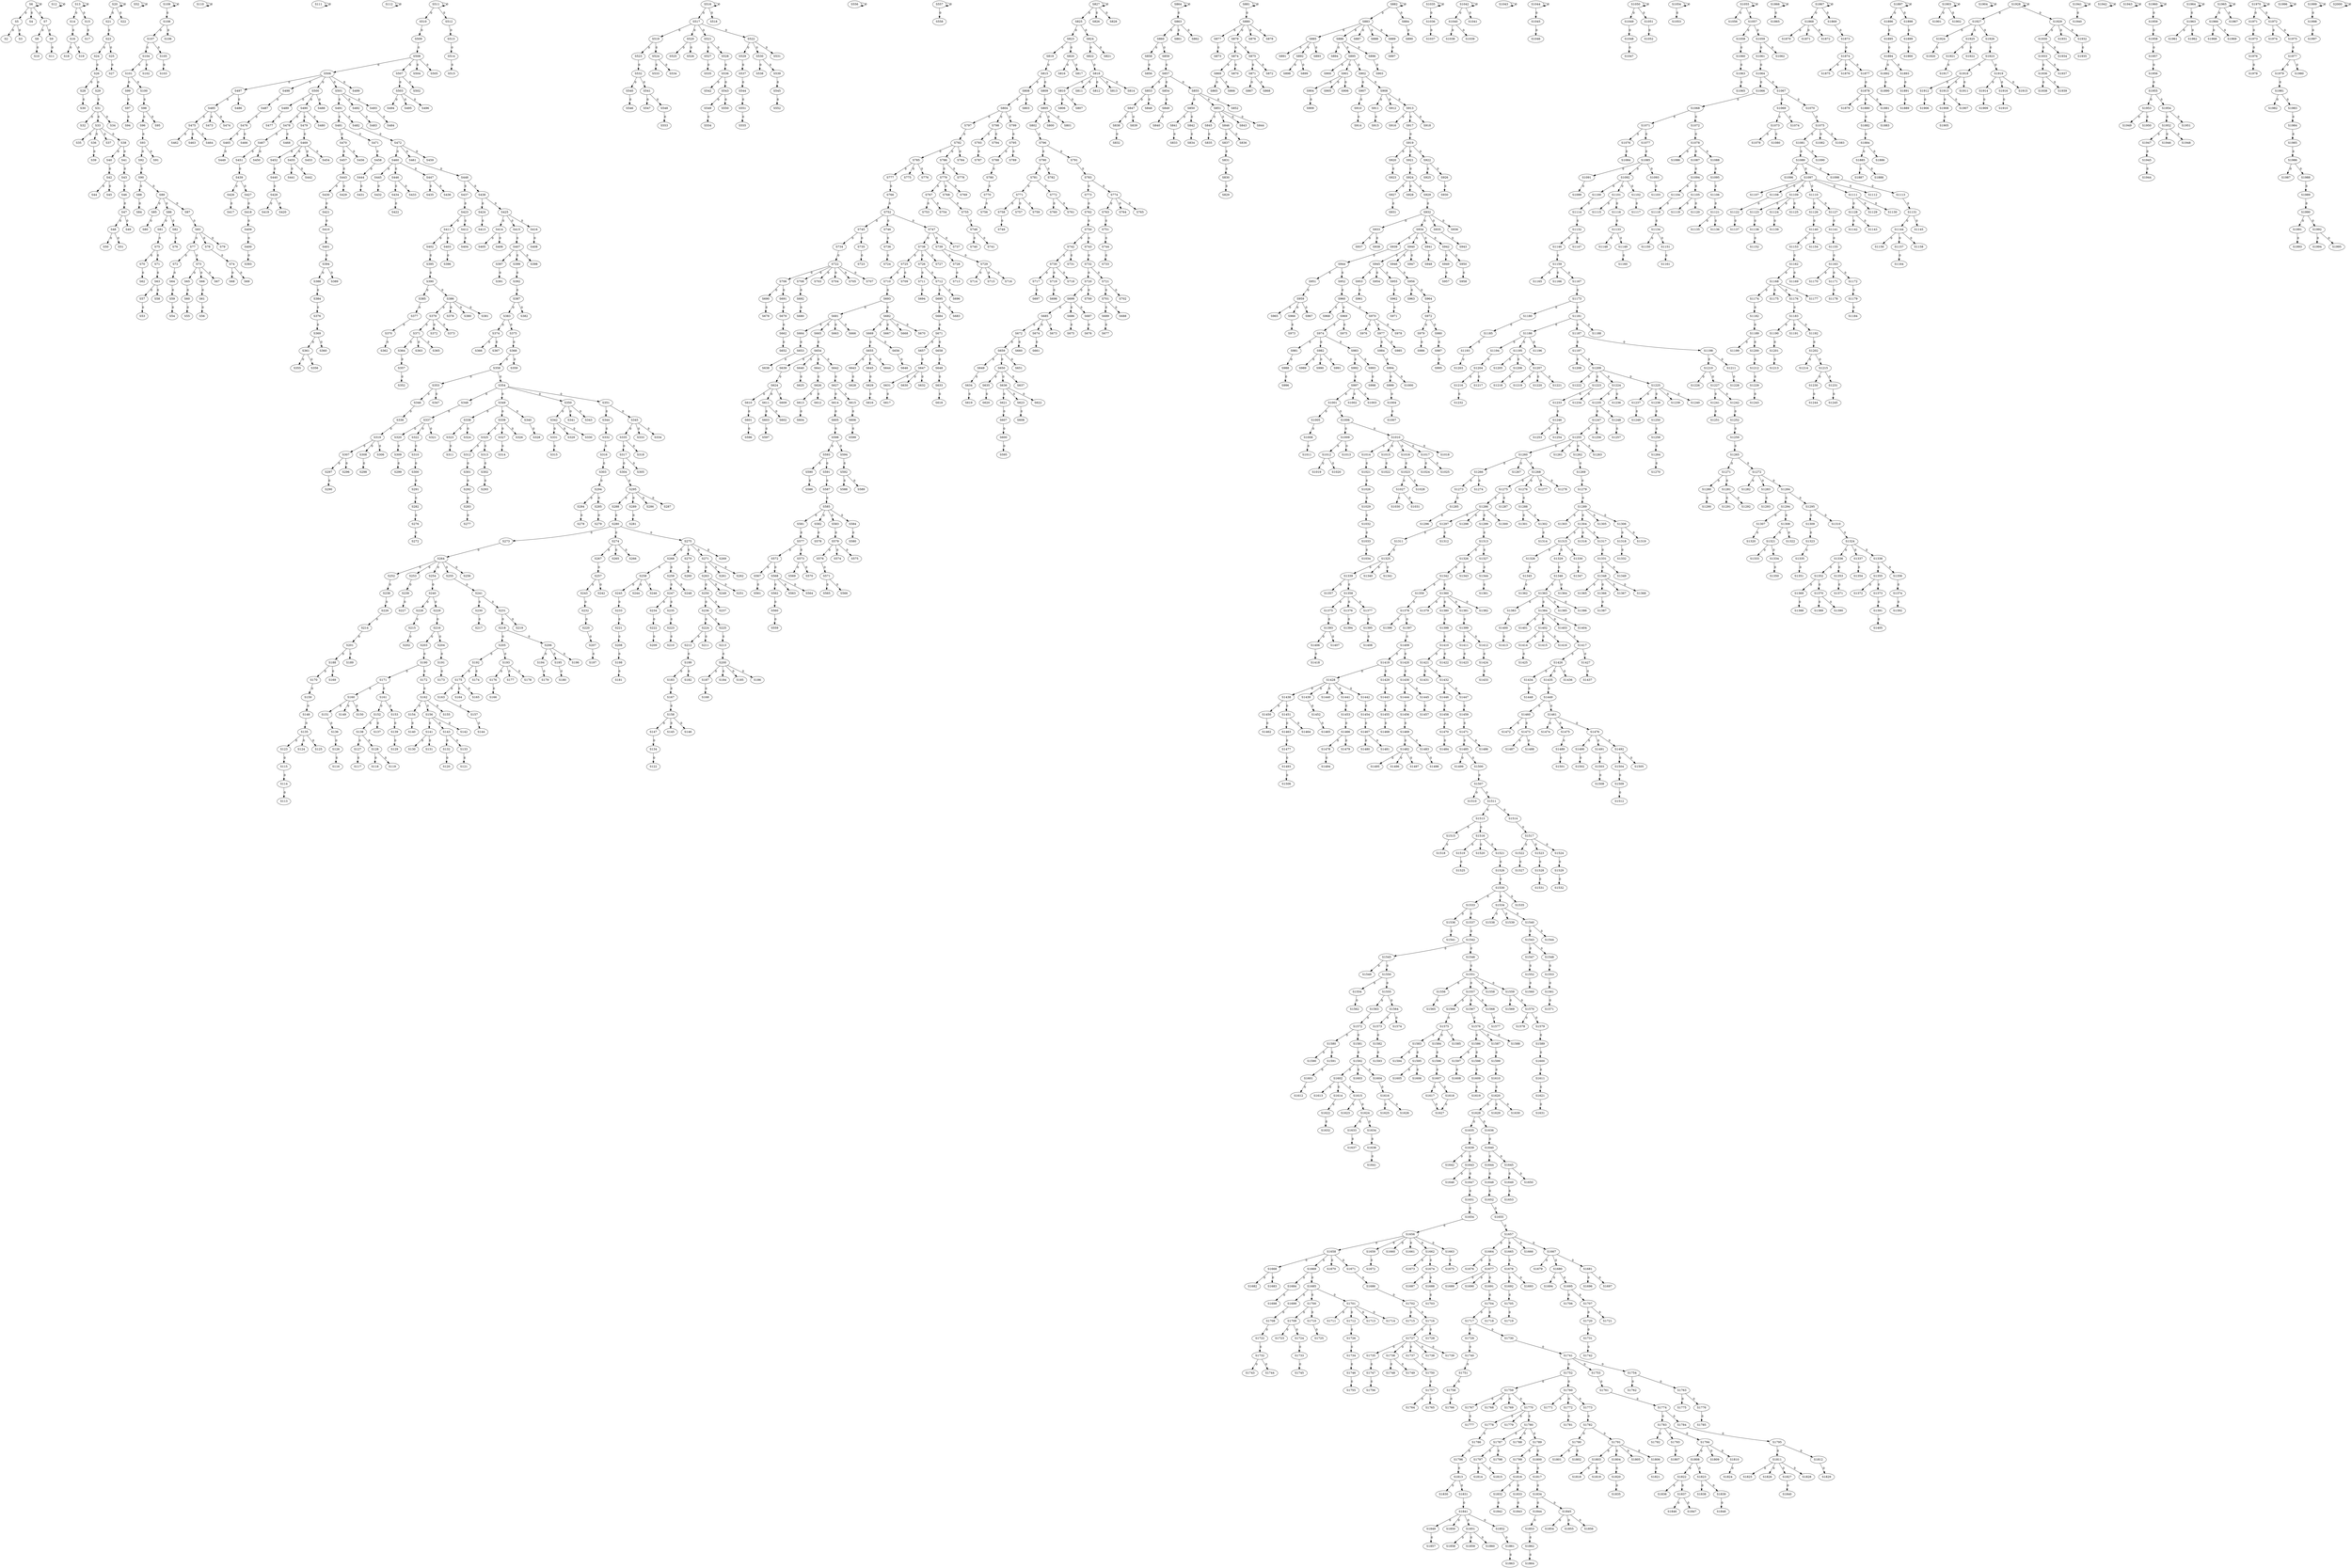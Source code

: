 strict digraph {
	S5 -> S2 [ label = 0 ];
	S5 -> S3 [ label = 0 ];
	S6 -> S4 [ label = 0 ];
	S6 -> S5 [ label = 0 ];
	S6 -> S6 [ label = 0 ];
	S6 -> S7 [ label = 0 ];
	S7 -> S8 [ label = 0 ];
	S7 -> S9 [ label = 0 ];
	S8 -> S10 [ label = 0 ];
	S9 -> S11 [ label = 0 ];
	S12 -> S12 [ label = 0 ];
	S13 -> S13 [ label = 0 ];
	S13 -> S14 [ label = 0 ];
	S13 -> S15 [ label = 0 ];
	S14 -> S16 [ label = 0 ];
	S15 -> S17 [ label = 0 ];
	S16 -> S18 [ label = 0 ];
	S16 -> S19 [ label = 0 ];
	S20 -> S20 [ label = 0 ];
	S20 -> S21 [ label = 0 ];
	S20 -> S22 [ label = 0 ];
	S21 -> S23 [ label = 0 ];
	S23 -> S24 [ label = 0 ];
	S23 -> S25 [ label = 0 ];
	S24 -> S26 [ label = 0 ];
	S25 -> S27 [ label = 0 ];
	S26 -> S28 [ label = 0 ];
	S26 -> S29 [ label = 0 ];
	S28 -> S30 [ label = 0 ];
	S29 -> S31 [ label = 0 ];
	S31 -> S32 [ label = 0 ];
	S31 -> S33 [ label = 0 ];
	S31 -> S34 [ label = 0 ];
	S33 -> S35 [ label = 0 ];
	S33 -> S36 [ label = 0 ];
	S33 -> S37 [ label = 0 ];
	S33 -> S38 [ label = 0 ];
	S36 -> S39 [ label = 0 ];
	S38 -> S40 [ label = 0 ];
	S38 -> S41 [ label = 0 ];
	S40 -> S42 [ label = 0 ];
	S41 -> S43 [ label = 0 ];
	S42 -> S44 [ label = 0 ];
	S42 -> S45 [ label = 0 ];
	S43 -> S46 [ label = 0 ];
	S46 -> S47 [ label = 0 ];
	S47 -> S48 [ label = 0 ];
	S47 -> S49 [ label = 0 ];
	S48 -> S50 [ label = 0 ];
	S48 -> S51 [ label = 0 ];
	S52 -> S52 [ label = 0 ];
	S57 -> S53 [ label = 0 ];
	S59 -> S54 [ label = 0 ];
	S60 -> S55 [ label = 0 ];
	S61 -> S56 [ label = 0 ];
	S63 -> S57 [ label = 0 ];
	S63 -> S58 [ label = 0 ];
	S64 -> S59 [ label = 0 ];
	S65 -> S60 [ label = 0 ];
	S66 -> S61 [ label = 0 ];
	S70 -> S62 [ label = 0 ];
	S71 -> S63 [ label = 0 ];
	S72 -> S64 [ label = 0 ];
	S73 -> S65 [ label = 0 ];
	S73 -> S66 [ label = 0 ];
	S73 -> S67 [ label = 0 ];
	S74 -> S68 [ label = 0 ];
	S74 -> S69 [ label = 0 ];
	S75 -> S70 [ label = 0 ];
	S75 -> S71 [ label = 0 ];
	S77 -> S72 [ label = 0 ];
	S77 -> S73 [ label = 0 ];
	S78 -> S74 [ label = 0 ];
	S81 -> S75 [ label = 0 ];
	S82 -> S76 [ label = 0 ];
	S83 -> S77 [ label = 0 ];
	S83 -> S78 [ label = 0 ];
	S83 -> S79 [ label = 0 ];
	S85 -> S80 [ label = 0 ];
	S86 -> S81 [ label = 0 ];
	S86 -> S82 [ label = 0 ];
	S87 -> S83 [ label = 0 ];
	S88 -> S84 [ label = 0 ];
	S89 -> S85 [ label = 0 ];
	S89 -> S86 [ label = 0 ];
	S89 -> S87 [ label = 0 ];
	S90 -> S88 [ label = 0 ];
	S90 -> S89 [ label = 0 ];
	S92 -> S90 [ label = 0 ];
	S93 -> S91 [ label = 0 ];
	S93 -> S92 [ label = 0 ];
	S96 -> S93 [ label = 0 ];
	S97 -> S94 [ label = 0 ];
	S98 -> S95 [ label = 0 ];
	S98 -> S96 [ label = 0 ];
	S99 -> S97 [ label = 0 ];
	S100 -> S98 [ label = 0 ];
	S101 -> S99 [ label = 0 ];
	S101 -> S100 [ label = 0 ];
	S104 -> S101 [ label = 0 ];
	S104 -> S102 [ label = 0 ];
	S105 -> S103 [ label = 0 ];
	S107 -> S104 [ label = 0 ];
	S107 -> S105 [ label = 0 ];
	S108 -> S106 [ label = 0 ];
	S108 -> S107 [ label = 0 ];
	S109 -> S108 [ label = 0 ];
	S109 -> S109 [ label = 0 ];
	S110 -> S110 [ label = 0 ];
	S111 -> S111 [ label = 0 ];
	S112 -> S112 [ label = 0 ];
	S114 -> S113 [ label = 0 ];
	S115 -> S114 [ label = 0 ];
	S123 -> S115 [ label = 0 ];
	S126 -> S116 [ label = 0 ];
	S127 -> S117 [ label = 0 ];
	S128 -> S118 [ label = 0 ];
	S128 -> S119 [ label = 0 ];
	S132 -> S120 [ label = 0 ];
	S133 -> S121 [ label = 0 ];
	S134 -> S122 [ label = 0 ];
	S135 -> S123 [ label = 0 ];
	S135 -> S124 [ label = 0 ];
	S135 -> S125 [ label = 0 ];
	S136 -> S126 [ label = 0 ];
	S138 -> S127 [ label = 0 ];
	S138 -> S128 [ label = 0 ];
	S139 -> S129 [ label = 0 ];
	S141 -> S130 [ label = 0 ];
	S141 -> S131 [ label = 0 ];
	S143 -> S132 [ label = 0 ];
	S143 -> S133 [ label = 0 ];
	S147 -> S134 [ label = 0 ];
	S148 -> S135 [ label = 0 ];
	S151 -> S136 [ label = 0 ];
	S152 -> S137 [ label = 0 ];
	S152 -> S138 [ label = 0 ];
	S153 -> S139 [ label = 0 ];
	S154 -> S140 [ label = 0 ];
	S156 -> S141 [ label = 0 ];
	S156 -> S142 [ label = 0 ];
	S156 -> S143 [ label = 0 ];
	S157 -> S144 [ label = 0 ];
	S158 -> S145 [ label = 0 ];
	S158 -> S146 [ label = 0 ];
	S158 -> S147 [ label = 0 ];
	S159 -> S148 [ label = 0 ];
	S160 -> S149 [ label = 0 ];
	S160 -> S150 [ label = 0 ];
	S160 -> S151 [ label = 0 ];
	S161 -> S152 [ label = 0 ];
	S161 -> S153 [ label = 0 ];
	S162 -> S154 [ label = 0 ];
	S162 -> S155 [ label = 0 ];
	S162 -> S156 [ label = 0 ];
	S163 -> S157 [ label = 0 ];
	S167 -> S158 [ label = 0 ];
	S170 -> S159 [ label = 0 ];
	S171 -> S160 [ label = 0 ];
	S171 -> S161 [ label = 0 ];
	S172 -> S162 [ label = 0 ];
	S175 -> S163 [ label = 0 ];
	S175 -> S164 [ label = 0 ];
	S175 -> S165 [ label = 0 ];
	S176 -> S166 [ label = 0 ];
	S183 -> S167 [ label = 0 ];
	S187 -> S168 [ label = 0 ];
	S188 -> S169 [ label = 0 ];
	S188 -> S170 [ label = 0 ];
	S190 -> S171 [ label = 0 ];
	S190 -> S172 [ label = 0 ];
	S191 -> S173 [ label = 0 ];
	S192 -> S174 [ label = 0 ];
	S192 -> S175 [ label = 0 ];
	S193 -> S176 [ label = 0 ];
	S193 -> S177 [ label = 0 ];
	S193 -> S178 [ label = 0 ];
	S194 -> S179 [ label = 0 ];
	S195 -> S180 [ label = 0 ];
	S198 -> S181 [ label = 0 ];
	S199 -> S182 [ label = 0 ];
	S199 -> S183 [ label = 0 ];
	S200 -> S184 [ label = 0 ];
	S200 -> S185 [ label = 0 ];
	S200 -> S186 [ label = 0 ];
	S200 -> S187 [ label = 0 ];
	S201 -> S188 [ label = 0 ];
	S201 -> S189 [ label = 0 ];
	S203 -> S190 [ label = 0 ];
	S204 -> S191 [ label = 0 ];
	S205 -> S192 [ label = 0 ];
	S205 -> S193 [ label = 0 ];
	S206 -> S194 [ label = 0 ];
	S206 -> S195 [ label = 0 ];
	S206 -> S196 [ label = 0 ];
	S207 -> S197 [ label = 0 ];
	S208 -> S198 [ label = 0 ];
	S212 -> S199 [ label = 0 ];
	S213 -> S200 [ label = 0 ];
	S214 -> S201 [ label = 0 ];
	S215 -> S202 [ label = 0 ];
	S216 -> S203 [ label = 0 ];
	S216 -> S204 [ label = 0 ];
	S218 -> S205 [ label = 0 ];
	S218 -> S206 [ label = 0 ];
	S220 -> S207 [ label = 0 ];
	S221 -> S208 [ label = 0 ];
	S222 -> S209 [ label = 0 ];
	S223 -> S210 [ label = 0 ];
	S224 -> S211 [ label = 0 ];
	S224 -> S212 [ label = 0 ];
	S225 -> S213 [ label = 0 ];
	S226 -> S214 [ label = 0 ];
	S228 -> S215 [ label = 0 ];
	S229 -> S216 [ label = 0 ];
	S230 -> S217 [ label = 0 ];
	S231 -> S218 [ label = 0 ];
	S231 -> S219 [ label = 0 ];
	S232 -> S220 [ label = 0 ];
	S233 -> S221 [ label = 0 ];
	S234 -> S222 [ label = 0 ];
	S235 -> S223 [ label = 0 ];
	S236 -> S224 [ label = 0 ];
	S236 -> S225 [ label = 0 ];
	S238 -> S226 [ label = 0 ];
	S239 -> S227 [ label = 0 ];
	S240 -> S228 [ label = 0 ];
	S240 -> S229 [ label = 0 ];
	S241 -> S230 [ label = 0 ];
	S241 -> S231 [ label = 0 ];
	S243 -> S232 [ label = 0 ];
	S245 -> S233 [ label = 0 ];
	S247 -> S234 [ label = 0 ];
	S247 -> S235 [ label = 0 ];
	S250 -> S236 [ label = 0 ];
	S250 -> S237 [ label = 0 ];
	S252 -> S238 [ label = 0 ];
	S253 -> S239 [ label = 0 ];
	S254 -> S240 [ label = 0 ];
	S255 -> S241 [ label = 0 ];
	S257 -> S242 [ label = 0 ];
	S257 -> S243 [ label = 0 ];
	S258 -> S244 [ label = 0 ];
	S258 -> S245 [ label = 0 ];
	S258 -> S246 [ label = 0 ];
	S259 -> S247 [ label = 0 ];
	S259 -> S248 [ label = 0 ];
	S263 -> S249 [ label = 0 ];
	S263 -> S250 [ label = 0 ];
	S263 -> S251 [ label = 0 ];
	S264 -> S252 [ label = 0 ];
	S264 -> S253 [ label = 0 ];
	S264 -> S254 [ label = 0 ];
	S264 -> S255 [ label = 0 ];
	S264 -> S256 [ label = 0 ];
	S267 -> S257 [ label = 0 ];
	S268 -> S258 [ label = 0 ];
	S268 -> S259 [ label = 0 ];
	S270 -> S260 [ label = 0 ];
	S271 -> S261 [ label = 0 ];
	S271 -> S262 [ label = 0 ];
	S271 -> S263 [ label = 0 ];
	S273 -> S264 [ label = 0 ];
	S274 -> S265 [ label = 0 ];
	S274 -> S266 [ label = 0 ];
	S274 -> S267 [ label = 0 ];
	S275 -> S268 [ label = 0 ];
	S275 -> S269 [ label = 0 ];
	S275 -> S270 [ label = 0 ];
	S275 -> S271 [ label = 0 ];
	S276 -> S272 [ label = 0 ];
	S280 -> S273 [ label = 0 ];
	S280 -> S274 [ label = 0 ];
	S280 -> S275 [ label = 0 ];
	S282 -> S276 [ label = 0 ];
	S283 -> S277 [ label = 0 ];
	S284 -> S278 [ label = 0 ];
	S285 -> S279 [ label = 0 ];
	S288 -> S280 [ label = 0 ];
	S289 -> S281 [ label = 0 ];
	S291 -> S282 [ label = 0 ];
	S292 -> S283 [ label = 0 ];
	S294 -> S284 [ label = 0 ];
	S294 -> S285 [ label = 0 ];
	S295 -> S286 [ label = 0 ];
	S295 -> S287 [ label = 0 ];
	S295 -> S288 [ label = 0 ];
	S295 -> S289 [ label = 0 ];
	S297 -> S290 [ label = 0 ];
	S300 -> S291 [ label = 0 ];
	S301 -> S292 [ label = 0 ];
	S302 -> S293 [ label = 0 ];
	S303 -> S294 [ label = 0 ];
	S304 -> S295 [ label = 0 ];
	S307 -> S296 [ label = 0 ];
	S307 -> S297 [ label = 0 ];
	S308 -> S298 [ label = 0 ];
	S309 -> S299 [ label = 0 ];
	S310 -> S300 [ label = 0 ];
	S312 -> S301 [ label = 0 ];
	S313 -> S302 [ label = 0 ];
	S316 -> S303 [ label = 0 ];
	S317 -> S304 [ label = 0 ];
	S317 -> S305 [ label = 0 ];
	S319 -> S306 [ label = 0 ];
	S319 -> S307 [ label = 0 ];
	S319 -> S308 [ label = 0 ];
	S320 -> S309 [ label = 0 ];
	S322 -> S310 [ label = 0 ];
	S323 -> S311 [ label = 0 ];
	S325 -> S312 [ label = 0 ];
	S325 -> S313 [ label = 0 ];
	S327 -> S314 [ label = 0 ];
	S331 -> S315 [ label = 0 ];
	S332 -> S316 [ label = 0 ];
	S335 -> S317 [ label = 0 ];
	S335 -> S318 [ label = 0 ];
	S336 -> S319 [ label = 0 ];
	S337 -> S320 [ label = 0 ];
	S337 -> S321 [ label = 0 ];
	S337 -> S322 [ label = 0 ];
	S338 -> S323 [ label = 0 ];
	S338 -> S324 [ label = 0 ];
	S339 -> S325 [ label = 0 ];
	S339 -> S326 [ label = 0 ];
	S339 -> S327 [ label = 0 ];
	S340 -> S328 [ label = 0 ];
	S342 -> S329 [ label = 0 ];
	S342 -> S330 [ label = 0 ];
	S342 -> S331 [ label = 0 ];
	S344 -> S332 [ label = 0 ];
	S345 -> S333 [ label = 0 ];
	S345 -> S334 [ label = 0 ];
	S345 -> S335 [ label = 0 ];
	S346 -> S336 [ label = 0 ];
	S348 -> S337 [ label = 0 ];
	S349 -> S338 [ label = 0 ];
	S349 -> S339 [ label = 0 ];
	S349 -> S340 [ label = 0 ];
	S350 -> S341 [ label = 0 ];
	S350 -> S342 [ label = 0 ];
	S350 -> S343 [ label = 0 ];
	S351 -> S344 [ label = 0 ];
	S351 -> S345 [ label = 0 ];
	S353 -> S346 [ label = 0 ];
	S353 -> S347 [ label = 0 ];
	S354 -> S348 [ label = 0 ];
	S354 -> S349 [ label = 0 ];
	S354 -> S350 [ label = 0 ];
	S354 -> S351 [ label = 0 ];
	S357 -> S352 [ label = 0 ];
	S358 -> S353 [ label = 0 ];
	S358 -> S354 [ label = 0 ];
	S361 -> S355 [ label = 0 ];
	S361 -> S356 [ label = 0 ];
	S364 -> S357 [ label = 0 ];
	S368 -> S358 [ label = 0 ];
	S368 -> S359 [ label = 0 ];
	S369 -> S360 [ label = 0 ];
	S369 -> S361 [ label = 0 ];
	S370 -> S362 [ label = 0 ];
	S371 -> S363 [ label = 0 ];
	S371 -> S364 [ label = 0 ];
	S371 -> S365 [ label = 0 ];
	S374 -> S366 [ label = 0 ];
	S374 -> S367 [ label = 0 ];
	S375 -> S368 [ label = 0 ];
	S376 -> S369 [ label = 0 ];
	S377 -> S370 [ label = 0 ];
	S379 -> S371 [ label = 0 ];
	S379 -> S372 [ label = 0 ];
	S379 -> S373 [ label = 0 ];
	S383 -> S374 [ label = 0 ];
	S383 -> S375 [ label = 0 ];
	S384 -> S376 [ label = 0 ];
	S385 -> S377 [ label = 0 ];
	S386 -> S378 [ label = 0 ];
	S386 -> S379 [ label = 0 ];
	S386 -> S380 [ label = 0 ];
	S386 -> S381 [ label = 0 ];
	S387 -> S382 [ label = 0 ];
	S387 -> S383 [ label = 0 ];
	S388 -> S384 [ label = 0 ];
	S390 -> S385 [ label = 0 ];
	S390 -> S386 [ label = 0 ];
	S392 -> S387 [ label = 0 ];
	S394 -> S388 [ label = 0 ];
	S394 -> S389 [ label = 0 ];
	S395 -> S390 [ label = 0 ];
	S397 -> S391 [ label = 0 ];
	S399 -> S392 [ label = 0 ];
	S400 -> S393 [ label = 0 ];
	S401 -> S394 [ label = 0 ];
	S402 -> S395 [ label = 0 ];
	S403 -> S396 [ label = 0 ];
	S407 -> S397 [ label = 0 ];
	S407 -> S398 [ label = 0 ];
	S407 -> S399 [ label = 0 ];
	S409 -> S400 [ label = 0 ];
	S410 -> S401 [ label = 0 ];
	S411 -> S402 [ label = 0 ];
	S411 -> S403 [ label = 0 ];
	S412 -> S404 [ label = 0 ];
	S414 -> S405 [ label = 0 ];
	S414 -> S406 [ label = 0 ];
	S415 -> S407 [ label = 0 ];
	S416 -> S408 [ label = 0 ];
	S418 -> S409 [ label = 0 ];
	S421 -> S410 [ label = 0 ];
	S423 -> S411 [ label = 0 ];
	S423 -> S412 [ label = 0 ];
	S424 -> S413 [ label = 0 ];
	S425 -> S414 [ label = 0 ];
	S425 -> S415 [ label = 0 ];
	S425 -> S416 [ label = 0 ];
	S426 -> S417 [ label = 0 ];
	S427 -> S418 [ label = 0 ];
	S428 -> S419 [ label = 0 ];
	S428 -> S420 [ label = 0 ];
	S430 -> S421 [ label = 0 ];
	S434 -> S422 [ label = 0 ];
	S437 -> S423 [ label = 0 ];
	S438 -> S424 [ label = 0 ];
	S438 -> S425 [ label = 0 ];
	S439 -> S426 [ label = 0 ];
	S439 -> S427 [ label = 0 ];
	S440 -> S428 [ label = 0 ];
	S443 -> S429 [ label = 0 ];
	S443 -> S430 [ label = 0 ];
	S444 -> S431 [ label = 0 ];
	S445 -> S432 [ label = 0 ];
	S446 -> S433 [ label = 0 ];
	S446 -> S434 [ label = 0 ];
	S447 -> S435 [ label = 0 ];
	S447 -> S436 [ label = 0 ];
	S448 -> S437 [ label = 0 ];
	S448 -> S438 [ label = 0 ];
	S451 -> S439 [ label = 0 ];
	S452 -> S440 [ label = 0 ];
	S455 -> S441 [ label = 0 ];
	S455 -> S442 [ label = 0 ];
	S457 -> S443 [ label = 0 ];
	S458 -> S444 [ label = 0 ];
	S460 -> S445 [ label = 0 ];
	S460 -> S446 [ label = 0 ];
	S460 -> S447 [ label = 0 ];
	S461 -> S448 [ label = 0 ];
	S465 -> S449 [ label = 0 ];
	S467 -> S450 [ label = 0 ];
	S467 -> S451 [ label = 0 ];
	S469 -> S452 [ label = 0 ];
	S469 -> S453 [ label = 0 ];
	S469 -> S454 [ label = 0 ];
	S469 -> S455 [ label = 0 ];
	S470 -> S456 [ label = 0 ];
	S470 -> S457 [ label = 0 ];
	S471 -> S458 [ label = 0 ];
	S472 -> S459 [ label = 0 ];
	S472 -> S460 [ label = 0 ];
	S472 -> S461 [ label = 0 ];
	S475 -> S462 [ label = 0 ];
	S475 -> S463 [ label = 0 ];
	S475 -> S464 [ label = 0 ];
	S476 -> S465 [ label = 0 ];
	S476 -> S466 [ label = 0 ];
	S478 -> S467 [ label = 0 ];
	S478 -> S468 [ label = 0 ];
	S479 -> S469 [ label = 0 ];
	S481 -> S470 [ label = 0 ];
	S481 -> S471 [ label = 0 ];
	S482 -> S472 [ label = 0 ];
	S485 -> S473 [ label = 0 ];
	S485 -> S474 [ label = 0 ];
	S485 -> S475 [ label = 0 ];
	S487 -> S476 [ label = 0 ];
	S489 -> S477 [ label = 0 ];
	S490 -> S478 [ label = 0 ];
	S490 -> S479 [ label = 0 ];
	S490 -> S480 [ label = 0 ];
	S491 -> S481 [ label = 0 ];
	S491 -> S482 [ label = 0 ];
	S492 -> S483 [ label = 0 ];
	S493 -> S484 [ label = 0 ];
	S497 -> S485 [ label = 0 ];
	S497 -> S486 [ label = 0 ];
	S498 -> S487 [ label = 0 ];
	S500 -> S488 [ label = 0 ];
	S500 -> S489 [ label = 0 ];
	S500 -> S490 [ label = 0 ];
	S501 -> S491 [ label = 0 ];
	S501 -> S492 [ label = 0 ];
	S501 -> S493 [ label = 0 ];
	S503 -> S494 [ label = 0 ];
	S503 -> S495 [ label = 0 ];
	S503 -> S496 [ label = 0 ];
	S506 -> S497 [ label = 0 ];
	S506 -> S498 [ label = 0 ];
	S506 -> S499 [ label = 0 ];
	S506 -> S500 [ label = 0 ];
	S506 -> S501 [ label = 0 ];
	S507 -> S502 [ label = 0 ];
	S507 -> S503 [ label = 0 ];
	S508 -> S504 [ label = 0 ];
	S508 -> S505 [ label = 0 ];
	S508 -> S506 [ label = 0 ];
	S508 -> S507 [ label = 0 ];
	S509 -> S508 [ label = 0 ];
	S510 -> S509 [ label = 0 ];
	S511 -> S510 [ label = 0 ];
	S511 -> S511 [ label = 0 ];
	S511 -> S512 [ label = 0 ];
	S512 -> S513 [ label = 0 ];
	S513 -> S514 [ label = 0 ];
	S514 -> S515 [ label = 0 ];
	S516 -> S516 [ label = 0 ];
	S516 -> S517 [ label = 0 ];
	S516 -> S518 [ label = 0 ];
	S517 -> S519 [ label = 0 ];
	S517 -> S520 [ label = 0 ];
	S517 -> S521 [ label = 0 ];
	S517 -> S522 [ label = 0 ];
	S519 -> S523 [ label = 0 ];
	S519 -> S524 [ label = 0 ];
	S520 -> S525 [ label = 0 ];
	S520 -> S526 [ label = 0 ];
	S521 -> S527 [ label = 0 ];
	S521 -> S528 [ label = 0 ];
	S522 -> S529 [ label = 0 ];
	S522 -> S530 [ label = 0 ];
	S522 -> S531 [ label = 0 ];
	S523 -> S532 [ label = 0 ];
	S524 -> S533 [ label = 0 ];
	S524 -> S534 [ label = 0 ];
	S527 -> S535 [ label = 0 ];
	S528 -> S536 [ label = 0 ];
	S529 -> S537 [ label = 0 ];
	S530 -> S538 [ label = 0 ];
	S530 -> S539 [ label = 0 ];
	S532 -> S540 [ label = 0 ];
	S532 -> S541 [ label = 0 ];
	S536 -> S542 [ label = 0 ];
	S536 -> S543 [ label = 0 ];
	S537 -> S544 [ label = 0 ];
	S539 -> S545 [ label = 0 ];
	S540 -> S546 [ label = 0 ];
	S541 -> S547 [ label = 0 ];
	S541 -> S548 [ label = 0 ];
	S543 -> S549 [ label = 0 ];
	S543 -> S550 [ label = 0 ];
	S544 -> S551 [ label = 0 ];
	S545 -> S552 [ label = 0 ];
	S548 -> S553 [ label = 0 ];
	S549 -> S554 [ label = 0 ];
	S551 -> S555 [ label = 0 ];
	S556 -> S556 [ label = 0 ];
	S557 -> S557 [ label = 0 ];
	S557 -> S558 [ label = 0 ];
	S560 -> S559 [ label = 0 ];
	S562 -> S560 [ label = 0 ];
	S567 -> S561 [ label = 0 ];
	S568 -> S562 [ label = 0 ];
	S568 -> S563 [ label = 0 ];
	S568 -> S564 [ label = 0 ];
	S571 -> S565 [ label = 0 ];
	S571 -> S566 [ label = 0 ];
	S572 -> S567 [ label = 0 ];
	S572 -> S568 [ label = 0 ];
	S573 -> S569 [ label = 0 ];
	S573 -> S570 [ label = 0 ];
	S576 -> S571 [ label = 0 ];
	S577 -> S572 [ label = 0 ];
	S577 -> S573 [ label = 0 ];
	S579 -> S574 [ label = 0 ];
	S579 -> S575 [ label = 0 ];
	S579 -> S576 [ label = 0 ];
	S581 -> S577 [ label = 0 ];
	S582 -> S578 [ label = 0 ];
	S583 -> S579 [ label = 0 ];
	S584 -> S580 [ label = 0 ];
	S585 -> S581 [ label = 0 ];
	S585 -> S582 [ label = 0 ];
	S585 -> S583 [ label = 0 ];
	S585 -> S584 [ label = 0 ];
	S587 -> S585 [ label = 0 ];
	S590 -> S586 [ label = 0 ];
	S591 -> S587 [ label = 0 ];
	S592 -> S588 [ label = 0 ];
	S592 -> S589 [ label = 0 ];
	S593 -> S590 [ label = 0 ];
	S593 -> S591 [ label = 0 ];
	S594 -> S592 [ label = 0 ];
	S598 -> S593 [ label = 0 ];
	S598 -> S594 [ label = 0 ];
	S600 -> S595 [ label = 0 ];
	S601 -> S596 [ label = 0 ];
	S603 -> S597 [ label = 0 ];
	S605 -> S598 [ label = 0 ];
	S606 -> S599 [ label = 0 ];
	S607 -> S600 [ label = 0 ];
	S610 -> S601 [ label = 0 ];
	S611 -> S602 [ label = 0 ];
	S611 -> S603 [ label = 0 ];
	S613 -> S604 [ label = 0 ];
	S614 -> S605 [ label = 0 ];
	S615 -> S606 [ label = 0 ];
	S621 -> S607 [ label = 0 ];
	S623 -> S608 [ label = 0 ];
	S624 -> S609 [ label = 0 ];
	S624 -> S610 [ label = 0 ];
	S624 -> S611 [ label = 0 ];
	S626 -> S612 [ label = 0 ];
	S626 -> S613 [ label = 0 ];
	S627 -> S614 [ label = 0 ];
	S627 -> S615 [ label = 0 ];
	S629 -> S616 [ label = 0 ];
	S631 -> S617 [ label = 0 ];
	S633 -> S618 [ label = 0 ];
	S634 -> S619 [ label = 0 ];
	S635 -> S620 [ label = 0 ];
	S636 -> S621 [ label = 0 ];
	S636 -> S622 [ label = 0 ];
	S636 -> S623 [ label = 0 ];
	S639 -> S624 [ label = 0 ];
	S640 -> S625 [ label = 0 ];
	S641 -> S626 [ label = 0 ];
	S642 -> S627 [ label = 0 ];
	S643 -> S628 [ label = 0 ];
	S645 -> S629 [ label = 0 ];
	S647 -> S630 [ label = 0 ];
	S647 -> S631 [ label = 0 ];
	S647 -> S632 [ label = 0 ];
	S648 -> S633 [ label = 0 ];
	S649 -> S634 [ label = 0 ];
	S650 -> S635 [ label = 0 ];
	S650 -> S636 [ label = 0 ];
	S650 -> S637 [ label = 0 ];
	S653 -> S638 [ label = 0 ];
	S654 -> S639 [ label = 0 ];
	S654 -> S640 [ label = 0 ];
	S654 -> S641 [ label = 0 ];
	S654 -> S642 [ label = 0 ];
	S655 -> S643 [ label = 0 ];
	S655 -> S644 [ label = 0 ];
	S655 -> S645 [ label = 0 ];
	S656 -> S646 [ label = 0 ];
	S657 -> S647 [ label = 0 ];
	S658 -> S648 [ label = 0 ];
	S659 -> S649 [ label = 0 ];
	S659 -> S650 [ label = 0 ];
	S659 -> S651 [ label = 0 ];
	S662 -> S652 [ label = 0 ];
	S664 -> S653 [ label = 0 ];
	S665 -> S654 [ label = 0 ];
	S669 -> S655 [ label = 0 ];
	S669 -> S656 [ label = 0 ];
	S671 -> S657 [ label = 0 ];
	S671 -> S658 [ label = 0 ];
	S672 -> S659 [ label = 0 ];
	S672 -> S660 [ label = 0 ];
	S674 -> S661 [ label = 0 ];
	S679 -> S662 [ label = 0 ];
	S681 -> S663 [ label = 0 ];
	S681 -> S664 [ label = 0 ];
	S681 -> S665 [ label = 0 ];
	S681 -> S666 [ label = 0 ];
	S682 -> S667 [ label = 0 ];
	S682 -> S668 [ label = 0 ];
	S682 -> S669 [ label = 0 ];
	S682 -> S670 [ label = 0 ];
	S684 -> S671 [ label = 0 ];
	S685 -> S672 [ label = 0 ];
	S685 -> S673 [ label = 0 ];
	S685 -> S674 [ label = 0 ];
	S686 -> S675 [ label = 0 ];
	S687 -> S676 [ label = 0 ];
	S689 -> S677 [ label = 0 ];
	S690 -> S678 [ label = 0 ];
	S691 -> S679 [ label = 0 ];
	S692 -> S680 [ label = 0 ];
	S693 -> S681 [ label = 0 ];
	S693 -> S682 [ label = 0 ];
	S695 -> S683 [ label = 0 ];
	S695 -> S684 [ label = 0 ];
	S699 -> S685 [ label = 0 ];
	S699 -> S686 [ label = 0 ];
	S699 -> S687 [ label = 0 ];
	S701 -> S688 [ label = 0 ];
	S701 -> S689 [ label = 0 ];
	S706 -> S690 [ label = 0 ];
	S706 -> S691 [ label = 0 ];
	S708 -> S692 [ label = 0 ];
	S710 -> S693 [ label = 0 ];
	S711 -> S694 [ label = 0 ];
	S712 -> S695 [ label = 0 ];
	S712 -> S696 [ label = 0 ];
	S717 -> S697 [ label = 0 ];
	S719 -> S698 [ label = 0 ];
	S720 -> S699 [ label = 0 ];
	S720 -> S700 [ label = 0 ];
	S721 -> S701 [ label = 0 ];
	S721 -> S702 [ label = 0 ];
	S722 -> S703 [ label = 0 ];
	S722 -> S704 [ label = 0 ];
	S722 -> S705 [ label = 0 ];
	S722 -> S706 [ label = 0 ];
	S722 -> S707 [ label = 0 ];
	S722 -> S708 [ label = 0 ];
	S725 -> S709 [ label = 0 ];
	S725 -> S710 [ label = 0 ];
	S726 -> S711 [ label = 0 ];
	S726 -> S712 [ label = 0 ];
	S728 -> S713 [ label = 0 ];
	S729 -> S714 [ label = 0 ];
	S729 -> S715 [ label = 0 ];
	S729 -> S716 [ label = 0 ];
	S730 -> S717 [ label = 0 ];
	S730 -> S718 [ label = 0 ];
	S730 -> S719 [ label = 0 ];
	S732 -> S720 [ label = 0 ];
	S732 -> S721 [ label = 0 ];
	S734 -> S722 [ label = 0 ];
	S735 -> S723 [ label = 0 ];
	S736 -> S724 [ label = 0 ];
	S738 -> S725 [ label = 0 ];
	S738 -> S726 [ label = 0 ];
	S738 -> S727 [ label = 0 ];
	S739 -> S728 [ label = 0 ];
	S739 -> S729 [ label = 0 ];
	S742 -> S730 [ label = 0 ];
	S742 -> S731 [ label = 0 ];
	S743 -> S732 [ label = 0 ];
	S744 -> S733 [ label = 0 ];
	S745 -> S734 [ label = 0 ];
	S745 -> S735 [ label = 0 ];
	S746 -> S736 [ label = 0 ];
	S747 -> S737 [ label = 0 ];
	S747 -> S738 [ label = 0 ];
	S747 -> S739 [ label = 0 ];
	S748 -> S740 [ label = 0 ];
	S748 -> S741 [ label = 0 ];
	S750 -> S742 [ label = 0 ];
	S750 -> S743 [ label = 0 ];
	S751 -> S744 [ label = 0 ];
	S752 -> S745 [ label = 0 ];
	S752 -> S746 [ label = 0 ];
	S752 -> S747 [ label = 0 ];
	S755 -> S748 [ label = 0 ];
	S758 -> S749 [ label = 0 ];
	S762 -> S750 [ label = 0 ];
	S763 -> S751 [ label = 0 ];
	S766 -> S752 [ label = 0 ];
	S767 -> S753 [ label = 0 ];
	S767 -> S754 [ label = 0 ];
	S768 -> S755 [ label = 0 ];
	S770 -> S756 [ label = 0 ];
	S771 -> S757 [ label = 0 ];
	S771 -> S758 [ label = 0 ];
	S771 -> S759 [ label = 0 ];
	S772 -> S760 [ label = 0 ];
	S772 -> S761 [ label = 0 ];
	S773 -> S762 [ label = 0 ];
	S774 -> S763 [ label = 0 ];
	S774 -> S764 [ label = 0 ];
	S774 -> S765 [ label = 0 ];
	S777 -> S766 [ label = 0 ];
	S779 -> S767 [ label = 0 ];
	S779 -> S768 [ label = 0 ];
	S779 -> S769 [ label = 0 ];
	S780 -> S770 [ label = 0 ];
	S781 -> S771 [ label = 0 ];
	S781 -> S772 [ label = 0 ];
	S783 -> S773 [ label = 0 ];
	S783 -> S774 [ label = 0 ];
	S785 -> S775 [ label = 0 ];
	S785 -> S776 [ label = 0 ];
	S785 -> S777 [ label = 0 ];
	S786 -> S778 [ label = 0 ];
	S786 -> S779 [ label = 0 ];
	S788 -> S780 [ label = 0 ];
	S790 -> S781 [ label = 0 ];
	S790 -> S782 [ label = 0 ];
	S791 -> S783 [ label = 0 ];
	S792 -> S784 [ label = 0 ];
	S792 -> S785 [ label = 0 ];
	S792 -> S786 [ label = 0 ];
	S793 -> S787 [ label = 0 ];
	S795 -> S788 [ label = 0 ];
	S795 -> S789 [ label = 0 ];
	S796 -> S790 [ label = 0 ];
	S796 -> S791 [ label = 0 ];
	S797 -> S792 [ label = 0 ];
	S798 -> S793 [ label = 0 ];
	S798 -> S794 [ label = 0 ];
	S799 -> S795 [ label = 0 ];
	S802 -> S796 [ label = 0 ];
	S804 -> S797 [ label = 0 ];
	S804 -> S798 [ label = 0 ];
	S804 -> S799 [ label = 0 ];
	S805 -> S800 [ label = 0 ];
	S805 -> S801 [ label = 0 ];
	S805 -> S802 [ label = 0 ];
	S808 -> S803 [ label = 0 ];
	S808 -> S804 [ label = 0 ];
	S809 -> S805 [ label = 0 ];
	S810 -> S806 [ label = 0 ];
	S810 -> S807 [ label = 0 ];
	S815 -> S808 [ label = 0 ];
	S815 -> S809 [ label = 0 ];
	S818 -> S810 [ label = 0 ];
	S818 -> S811 [ label = 0 ];
	S818 -> S812 [ label = 0 ];
	S818 -> S813 [ label = 0 ];
	S818 -> S814 [ label = 0 ];
	S819 -> S815 [ label = 0 ];
	S820 -> S816 [ label = 0 ];
	S820 -> S817 [ label = 0 ];
	S822 -> S818 [ label = 0 ];
	S823 -> S819 [ label = 0 ];
	S823 -> S820 [ label = 0 ];
	S824 -> S821 [ label = 0 ];
	S824 -> S822 [ label = 0 ];
	S825 -> S823 [ label = 0 ];
	S825 -> S824 [ label = 0 ];
	S827 -> S825 [ label = 0 ];
	S827 -> S826 [ label = 0 ];
	S827 -> S827 [ label = 0 ];
	S827 -> S828 [ label = 0 ];
	S830 -> S829 [ label = 0 ];
	S831 -> S830 [ label = 0 ];
	S837 -> S831 [ label = 0 ];
	S838 -> S832 [ label = 0 ];
	S841 -> S833 [ label = 0 ];
	S842 -> S834 [ label = 0 ];
	S845 -> S835 [ label = 0 ];
	S846 -> S836 [ label = 0 ];
	S846 -> S837 [ label = 0 ];
	S847 -> S838 [ label = 0 ];
	S847 -> S839 [ label = 0 ];
	S849 -> S840 [ label = 0 ];
	S850 -> S841 [ label = 0 ];
	S850 -> S842 [ label = 0 ];
	S851 -> S843 [ label = 0 ];
	S851 -> S844 [ label = 0 ];
	S851 -> S845 [ label = 0 ];
	S851 -> S846 [ label = 0 ];
	S853 -> S847 [ label = 0 ];
	S853 -> S848 [ label = 0 ];
	S854 -> S849 [ label = 0 ];
	S855 -> S850 [ label = 0 ];
	S855 -> S851 [ label = 0 ];
	S855 -> S852 [ label = 0 ];
	S857 -> S853 [ label = 0 ];
	S857 -> S854 [ label = 0 ];
	S857 -> S855 [ label = 0 ];
	S858 -> S856 [ label = 0 ];
	S859 -> S857 [ label = 0 ];
	S860 -> S858 [ label = 0 ];
	S860 -> S859 [ label = 0 ];
	S863 -> S860 [ label = 0 ];
	S863 -> S861 [ label = 0 ];
	S863 -> S862 [ label = 0 ];
	S864 -> S863 [ label = 0 ];
	S864 -> S864 [ label = 0 ];
	S869 -> S865 [ label = 0 ];
	S869 -> S866 [ label = 0 ];
	S871 -> S867 [ label = 0 ];
	S871 -> S868 [ label = 0 ];
	S874 -> S869 [ label = 0 ];
	S874 -> S870 [ label = 0 ];
	S875 -> S871 [ label = 0 ];
	S875 -> S872 [ label = 0 ];
	S877 -> S873 [ label = 0 ];
	S879 -> S874 [ label = 0 ];
	S879 -> S875 [ label = 0 ];
	S880 -> S876 [ label = 0 ];
	S880 -> S877 [ label = 0 ];
	S880 -> S878 [ label = 0 ];
	S880 -> S879 [ label = 0 ];
	S881 -> S880 [ label = 0 ];
	S881 -> S881 [ label = 0 ];
	S882 -> S882 [ label = 0 ];
	S882 -> S883 [ label = 0 ];
	S882 -> S884 [ label = 0 ];
	S883 -> S885 [ label = 0 ];
	S883 -> S886 [ label = 0 ];
	S883 -> S887 [ label = 0 ];
	S883 -> S888 [ label = 0 ];
	S883 -> S889 [ label = 0 ];
	S884 -> S890 [ label = 0 ];
	S885 -> S891 [ label = 0 ];
	S885 -> S892 [ label = 0 ];
	S885 -> S893 [ label = 0 ];
	S886 -> S894 [ label = 0 ];
	S886 -> S895 [ label = 0 ];
	S886 -> S896 [ label = 0 ];
	S889 -> S897 [ label = 0 ];
	S892 -> S898 [ label = 0 ];
	S892 -> S899 [ label = 0 ];
	S895 -> S900 [ label = 0 ];
	S895 -> S901 [ label = 0 ];
	S895 -> S902 [ label = 0 ];
	S896 -> S903 [ label = 0 ];
	S901 -> S904 [ label = 0 ];
	S901 -> S905 [ label = 0 ];
	S901 -> S906 [ label = 0 ];
	S902 -> S907 [ label = 0 ];
	S902 -> S908 [ label = 0 ];
	S904 -> S909 [ label = 0 ];
	S907 -> S910 [ label = 0 ];
	S908 -> S911 [ label = 0 ];
	S908 -> S912 [ label = 0 ];
	S908 -> S913 [ label = 0 ];
	S910 -> S914 [ label = 0 ];
	S911 -> S915 [ label = 0 ];
	S913 -> S916 [ label = 0 ];
	S913 -> S917 [ label = 0 ];
	S913 -> S918 [ label = 0 ];
	S917 -> S919 [ label = 0 ];
	S919 -> S920 [ label = 0 ];
	S919 -> S921 [ label = 0 ];
	S919 -> S922 [ label = 0 ];
	S920 -> S923 [ label = 0 ];
	S921 -> S924 [ label = 0 ];
	S922 -> S925 [ label = 0 ];
	S922 -> S926 [ label = 0 ];
	S924 -> S927 [ label = 0 ];
	S924 -> S928 [ label = 0 ];
	S924 -> S929 [ label = 0 ];
	S926 -> S930 [ label = 0 ];
	S927 -> S931 [ label = 0 ];
	S929 -> S932 [ label = 0 ];
	S932 -> S933 [ label = 0 ];
	S932 -> S934 [ label = 0 ];
	S932 -> S935 [ label = 0 ];
	S932 -> S936 [ label = 0 ];
	S933 -> S937 [ label = 0 ];
	S933 -> S938 [ label = 0 ];
	S934 -> S939 [ label = 0 ];
	S934 -> S940 [ label = 0 ];
	S934 -> S941 [ label = 0 ];
	S934 -> S942 [ label = 0 ];
	S935 -> S943 [ label = 0 ];
	S939 -> S944 [ label = 0 ];
	S940 -> S945 [ label = 0 ];
	S940 -> S946 [ label = 0 ];
	S940 -> S947 [ label = 0 ];
	S941 -> S948 [ label = 0 ];
	S942 -> S949 [ label = 0 ];
	S942 -> S950 [ label = 0 ];
	S944 -> S951 [ label = 0 ];
	S944 -> S952 [ label = 0 ];
	S945 -> S953 [ label = 0 ];
	S945 -> S954 [ label = 0 ];
	S945 -> S955 [ label = 0 ];
	S946 -> S956 [ label = 0 ];
	S949 -> S957 [ label = 0 ];
	S950 -> S958 [ label = 0 ];
	S951 -> S959 [ label = 0 ];
	S952 -> S960 [ label = 0 ];
	S953 -> S961 [ label = 0 ];
	S955 -> S962 [ label = 0 ];
	S956 -> S963 [ label = 0 ];
	S956 -> S964 [ label = 0 ];
	S959 -> S965 [ label = 0 ];
	S959 -> S966 [ label = 0 ];
	S959 -> S967 [ label = 0 ];
	S960 -> S968 [ label = 0 ];
	S960 -> S969 [ label = 0 ];
	S960 -> S970 [ label = 0 ];
	S962 -> S971 [ label = 0 ];
	S964 -> S972 [ label = 0 ];
	S966 -> S973 [ label = 0 ];
	S969 -> S974 [ label = 0 ];
	S969 -> S975 [ label = 0 ];
	S970 -> S976 [ label = 0 ];
	S970 -> S977 [ label = 0 ];
	S970 -> S978 [ label = 0 ];
	S972 -> S979 [ label = 0 ];
	S972 -> S980 [ label = 0 ];
	S974 -> S981 [ label = 0 ];
	S974 -> S982 [ label = 0 ];
	S974 -> S983 [ label = 0 ];
	S977 -> S984 [ label = 0 ];
	S977 -> S985 [ label = 0 ];
	S979 -> S986 [ label = 0 ];
	S980 -> S987 [ label = 0 ];
	S981 -> S988 [ label = 0 ];
	S982 -> S989 [ label = 0 ];
	S982 -> S990 [ label = 0 ];
	S982 -> S991 [ label = 0 ];
	S983 -> S992 [ label = 0 ];
	S983 -> S993 [ label = 0 ];
	S984 -> S994 [ label = 0 ];
	S987 -> S995 [ label = 0 ];
	S988 -> S996 [ label = 0 ];
	S992 -> S997 [ label = 0 ];
	S993 -> S998 [ label = 0 ];
	S994 -> S999 [ label = 0 ];
	S994 -> S1000 [ label = 0 ];
	S997 -> S1001 [ label = 0 ];
	S997 -> S1002 [ label = 0 ];
	S997 -> S1003 [ label = 0 ];
	S999 -> S1004 [ label = 0 ];
	S1001 -> S1005 [ label = 0 ];
	S1001 -> S1006 [ label = 0 ];
	S1004 -> S1007 [ label = 0 ];
	S1005 -> S1008 [ label = 0 ];
	S1006 -> S1009 [ label = 0 ];
	S1006 -> S1010 [ label = 0 ];
	S1008 -> S1011 [ label = 0 ];
	S1009 -> S1012 [ label = 0 ];
	S1009 -> S1013 [ label = 0 ];
	S1010 -> S1014 [ label = 0 ];
	S1010 -> S1015 [ label = 0 ];
	S1010 -> S1016 [ label = 0 ];
	S1010 -> S1017 [ label = 0 ];
	S1010 -> S1018 [ label = 0 ];
	S1012 -> S1019 [ label = 0 ];
	S1012 -> S1020 [ label = 0 ];
	S1014 -> S1021 [ label = 0 ];
	S1015 -> S1022 [ label = 0 ];
	S1016 -> S1023 [ label = 0 ];
	S1017 -> S1024 [ label = 0 ];
	S1017 -> S1025 [ label = 0 ];
	S1021 -> S1026 [ label = 0 ];
	S1023 -> S1027 [ label = 0 ];
	S1023 -> S1028 [ label = 0 ];
	S1026 -> S1029 [ label = 0 ];
	S1027 -> S1030 [ label = 0 ];
	S1027 -> S1031 [ label = 0 ];
	S1029 -> S1032 [ label = 0 ];
	S1032 -> S1033 [ label = 0 ];
	S1033 -> S1034 [ label = 0 ];
	S1035 -> S1035 [ label = 0 ];
	S1035 -> S1036 [ label = 0 ];
	S1036 -> S1037 [ label = 0 ];
	S1040 -> S1038 [ label = 0 ];
	S1040 -> S1039 [ label = 0 ];
	S1042 -> S1040 [ label = 0 ];
	S1042 -> S1041 [ label = 0 ];
	S1042 -> S1042 [ label = 0 ];
	S1043 -> S1043 [ label = 0 ];
	S1044 -> S1044 [ label = 0 ];
	S1044 -> S1045 [ label = 0 ];
	S1045 -> S1046 [ label = 0 ];
	S1048 -> S1047 [ label = 0 ];
	S1049 -> S1048 [ label = 0 ];
	S1050 -> S1049 [ label = 0 ];
	S1050 -> S1050 [ label = 0 ];
	S1050 -> S1051 [ label = 0 ];
	S1051 -> S1052 [ label = 0 ];
	S1054 -> S1053 [ label = 0 ];
	S1054 -> S1054 [ label = 0 ];
	S1055 -> S1055 [ label = 0 ];
	S1055 -> S1056 [ label = 0 ];
	S1055 -> S1057 [ label = 0 ];
	S1057 -> S1058 [ label = 0 ];
	S1057 -> S1059 [ label = 0 ];
	S1058 -> S1060 [ label = 0 ];
	S1059 -> S1061 [ label = 0 ];
	S1059 -> S1062 [ label = 0 ];
	S1060 -> S1063 [ label = 0 ];
	S1061 -> S1064 [ label = 0 ];
	S1063 -> S1065 [ label = 0 ];
	S1064 -> S1066 [ label = 0 ];
	S1064 -> S1067 [ label = 0 ];
	S1066 -> S1068 [ label = 0 ];
	S1067 -> S1069 [ label = 0 ];
	S1067 -> S1070 [ label = 0 ];
	S1068 -> S1071 [ label = 0 ];
	S1068 -> S1072 [ label = 0 ];
	S1069 -> S1073 [ label = 0 ];
	S1069 -> S1074 [ label = 0 ];
	S1070 -> S1075 [ label = 0 ];
	S1071 -> S1076 [ label = 0 ];
	S1071 -> S1077 [ label = 0 ];
	S1072 -> S1078 [ label = 0 ];
	S1073 -> S1079 [ label = 0 ];
	S1073 -> S1080 [ label = 0 ];
	S1075 -> S1081 [ label = 0 ];
	S1075 -> S1082 [ label = 0 ];
	S1075 -> S1083 [ label = 0 ];
	S1076 -> S1084 [ label = 0 ];
	S1077 -> S1085 [ label = 0 ];
	S1078 -> S1086 [ label = 0 ];
	S1078 -> S1087 [ label = 0 ];
	S1078 -> S1088 [ label = 0 ];
	S1081 -> S1089 [ label = 0 ];
	S1081 -> S1090 [ label = 0 ];
	S1085 -> S1091 [ label = 0 ];
	S1085 -> S1092 [ label = 0 ];
	S1085 -> S1093 [ label = 0 ];
	S1087 -> S1094 [ label = 0 ];
	S1088 -> S1095 [ label = 0 ];
	S1089 -> S1096 [ label = 0 ];
	S1089 -> S1097 [ label = 0 ];
	S1089 -> S1098 [ label = 0 ];
	S1091 -> S1099 [ label = 0 ];
	S1092 -> S1100 [ label = 0 ];
	S1092 -> S1101 [ label = 0 ];
	S1092 -> S1102 [ label = 0 ];
	S1093 -> S1103 [ label = 0 ];
	S1094 -> S1104 [ label = 0 ];
	S1094 -> S1105 [ label = 0 ];
	S1095 -> S1106 [ label = 0 ];
	S1097 -> S1107 [ label = 0 ];
	S1097 -> S1108 [ label = 0 ];
	S1097 -> S1109 [ label = 0 ];
	S1097 -> S1110 [ label = 0 ];
	S1097 -> S1111 [ label = 0 ];
	S1097 -> S1112 [ label = 0 ];
	S1098 -> S1113 [ label = 0 ];
	S1100 -> S1114 [ label = 0 ];
	S1101 -> S1115 [ label = 0 ];
	S1101 -> S1116 [ label = 0 ];
	S1102 -> S1117 [ label = 0 ];
	S1104 -> S1118 [ label = 0 ];
	S1105 -> S1119 [ label = 0 ];
	S1105 -> S1120 [ label = 0 ];
	S1106 -> S1121 [ label = 0 ];
	S1108 -> S1122 [ label = 0 ];
	S1109 -> S1123 [ label = 0 ];
	S1109 -> S1124 [ label = 0 ];
	S1109 -> S1125 [ label = 0 ];
	S1110 -> S1126 [ label = 0 ];
	S1110 -> S1127 [ label = 0 ];
	S1111 -> S1128 [ label = 0 ];
	S1111 -> S1129 [ label = 0 ];
	S1111 -> S1130 [ label = 0 ];
	S1113 -> S1131 [ label = 0 ];
	S1114 -> S1132 [ label = 0 ];
	S1116 -> S1133 [ label = 0 ];
	S1118 -> S1134 [ label = 0 ];
	S1121 -> S1135 [ label = 0 ];
	S1121 -> S1136 [ label = 0 ];
	S1122 -> S1137 [ label = 0 ];
	S1123 -> S1138 [ label = 0 ];
	S1124 -> S1139 [ label = 0 ];
	S1126 -> S1140 [ label = 0 ];
	S1127 -> S1141 [ label = 0 ];
	S1128 -> S1142 [ label = 0 ];
	S1128 -> S1143 [ label = 0 ];
	S1131 -> S1144 [ label = 0 ];
	S1131 -> S1145 [ label = 0 ];
	S1132 -> S1146 [ label = 0 ];
	S1132 -> S1147 [ label = 0 ];
	S1133 -> S1148 [ label = 0 ];
	S1133 -> S1149 [ label = 0 ];
	S1134 -> S1150 [ label = 0 ];
	S1134 -> S1151 [ label = 0 ];
	S1138 -> S1152 [ label = 0 ];
	S1140 -> S1153 [ label = 0 ];
	S1140 -> S1154 [ label = 0 ];
	S1141 -> S1155 [ label = 0 ];
	S1144 -> S1156 [ label = 0 ];
	S1144 -> S1157 [ label = 0 ];
	S1144 -> S1158 [ label = 0 ];
	S1146 -> S1159 [ label = 0 ];
	S1149 -> S1160 [ label = 0 ];
	S1151 -> S1161 [ label = 0 ];
	S1153 -> S1162 [ label = 0 ];
	S1155 -> S1163 [ label = 0 ];
	S1157 -> S1164 [ label = 0 ];
	S1159 -> S1165 [ label = 0 ];
	S1159 -> S1166 [ label = 0 ];
	S1159 -> S1167 [ label = 0 ];
	S1162 -> S1168 [ label = 0 ];
	S1162 -> S1169 [ label = 0 ];
	S1163 -> S1170 [ label = 0 ];
	S1163 -> S1171 [ label = 0 ];
	S1163 -> S1172 [ label = 0 ];
	S1167 -> S1173 [ label = 0 ];
	S1168 -> S1174 [ label = 0 ];
	S1168 -> S1175 [ label = 0 ];
	S1168 -> S1176 [ label = 0 ];
	S1168 -> S1177 [ label = 0 ];
	S1171 -> S1178 [ label = 0 ];
	S1172 -> S1179 [ label = 0 ];
	S1173 -> S1180 [ label = 0 ];
	S1173 -> S1181 [ label = 0 ];
	S1174 -> S1182 [ label = 0 ];
	S1176 -> S1183 [ label = 0 ];
	S1179 -> S1184 [ label = 0 ];
	S1180 -> S1185 [ label = 0 ];
	S1181 -> S1186 [ label = 0 ];
	S1181 -> S1187 [ label = 0 ];
	S1181 -> S1188 [ label = 0 ];
	S1182 -> S1189 [ label = 0 ];
	S1183 -> S1190 [ label = 0 ];
	S1183 -> S1191 [ label = 0 ];
	S1183 -> S1192 [ label = 0 ];
	S1185 -> S1193 [ label = 0 ];
	S1186 -> S1194 [ label = 0 ];
	S1186 -> S1195 [ label = 0 ];
	S1186 -> S1196 [ label = 0 ];
	S1187 -> S1197 [ label = 0 ];
	S1187 -> S1198 [ label = 0 ];
	S1189 -> S1199 [ label = 0 ];
	S1189 -> S1200 [ label = 0 ];
	S1190 -> S1201 [ label = 0 ];
	S1192 -> S1202 [ label = 0 ];
	S1193 -> S1203 [ label = 0 ];
	S1194 -> S1204 [ label = 0 ];
	S1195 -> S1205 [ label = 0 ];
	S1195 -> S1206 [ label = 0 ];
	S1195 -> S1207 [ label = 0 ];
	S1197 -> S1208 [ label = 0 ];
	S1197 -> S1209 [ label = 0 ];
	S1198 -> S1210 [ label = 0 ];
	S1198 -> S1211 [ label = 0 ];
	S1200 -> S1212 [ label = 0 ];
	S1201 -> S1213 [ label = 0 ];
	S1202 -> S1214 [ label = 0 ];
	S1202 -> S1215 [ label = 0 ];
	S1204 -> S1216 [ label = 0 ];
	S1204 -> S1217 [ label = 0 ];
	S1206 -> S1218 [ label = 0 ];
	S1207 -> S1219 [ label = 0 ];
	S1207 -> S1220 [ label = 0 ];
	S1207 -> S1221 [ label = 0 ];
	S1209 -> S1222 [ label = 0 ];
	S1209 -> S1223 [ label = 0 ];
	S1209 -> S1224 [ label = 0 ];
	S1209 -> S1225 [ label = 0 ];
	S1210 -> S1226 [ label = 0 ];
	S1210 -> S1227 [ label = 0 ];
	S1211 -> S1228 [ label = 0 ];
	S1212 -> S1229 [ label = 0 ];
	S1215 -> S1230 [ label = 0 ];
	S1215 -> S1231 [ label = 0 ];
	S1216 -> S1232 [ label = 0 ];
	S1223 -> S1233 [ label = 0 ];
	S1223 -> S1234 [ label = 0 ];
	S1224 -> S1235 [ label = 0 ];
	S1224 -> S1236 [ label = 0 ];
	S1225 -> S1237 [ label = 0 ];
	S1225 -> S1238 [ label = 0 ];
	S1225 -> S1239 [ label = 0 ];
	S1225 -> S1240 [ label = 0 ];
	S1227 -> S1241 [ label = 0 ];
	S1227 -> S1242 [ label = 0 ];
	S1229 -> S1243 [ label = 0 ];
	S1230 -> S1244 [ label = 0 ];
	S1231 -> S1245 [ label = 0 ];
	S1233 -> S1246 [ label = 0 ];
	S1235 -> S1247 [ label = 0 ];
	S1235 -> S1248 [ label = 0 ];
	S1237 -> S1249 [ label = 0 ];
	S1238 -> S1250 [ label = 0 ];
	S1241 -> S1251 [ label = 0 ];
	S1242 -> S1252 [ label = 0 ];
	S1246 -> S1253 [ label = 0 ];
	S1246 -> S1254 [ label = 0 ];
	S1247 -> S1255 [ label = 0 ];
	S1247 -> S1256 [ label = 0 ];
	S1248 -> S1257 [ label = 0 ];
	S1250 -> S1258 [ label = 0 ];
	S1252 -> S1259 [ label = 0 ];
	S1255 -> S1260 [ label = 0 ];
	S1255 -> S1261 [ label = 0 ];
	S1255 -> S1262 [ label = 0 ];
	S1255 -> S1263 [ label = 0 ];
	S1258 -> S1264 [ label = 0 ];
	S1259 -> S1265 [ label = 0 ];
	S1260 -> S1266 [ label = 0 ];
	S1260 -> S1267 [ label = 0 ];
	S1260 -> S1268 [ label = 0 ];
	S1262 -> S1269 [ label = 0 ];
	S1264 -> S1270 [ label = 0 ];
	S1265 -> S1271 [ label = 0 ];
	S1265 -> S1272 [ label = 0 ];
	S1266 -> S1273 [ label = 0 ];
	S1266 -> S1274 [ label = 0 ];
	S1268 -> S1275 [ label = 0 ];
	S1268 -> S1276 [ label = 0 ];
	S1268 -> S1277 [ label = 0 ];
	S1268 -> S1278 [ label = 0 ];
	S1269 -> S1279 [ label = 0 ];
	S1271 -> S1280 [ label = 0 ];
	S1271 -> S1281 [ label = 0 ];
	S1272 -> S1282 [ label = 0 ];
	S1272 -> S1283 [ label = 0 ];
	S1272 -> S1284 [ label = 0 ];
	S1273 -> S1285 [ label = 0 ];
	S1275 -> S1286 [ label = 0 ];
	S1275 -> S1287 [ label = 0 ];
	S1276 -> S1288 [ label = 0 ];
	S1279 -> S1289 [ label = 0 ];
	S1280 -> S1290 [ label = 0 ];
	S1281 -> S1291 [ label = 0 ];
	S1281 -> S1292 [ label = 0 ];
	S1283 -> S1293 [ label = 0 ];
	S1284 -> S1294 [ label = 0 ];
	S1284 -> S1295 [ label = 0 ];
	S1285 -> S1296 [ label = 0 ];
	S1286 -> S1297 [ label = 0 ];
	S1286 -> S1298 [ label = 0 ];
	S1286 -> S1299 [ label = 0 ];
	S1286 -> S1300 [ label = 0 ];
	S1288 -> S1301 [ label = 0 ];
	S1288 -> S1302 [ label = 0 ];
	S1289 -> S1303 [ label = 0 ];
	S1289 -> S1304 [ label = 0 ];
	S1289 -> S1305 [ label = 0 ];
	S1289 -> S1306 [ label = 0 ];
	S1294 -> S1307 [ label = 0 ];
	S1294 -> S1308 [ label = 0 ];
	S1295 -> S1309 [ label = 0 ];
	S1295 -> S1310 [ label = 0 ];
	S1297 -> S1311 [ label = 0 ];
	S1297 -> S1312 [ label = 0 ];
	S1299 -> S1313 [ label = 0 ];
	S1302 -> S1314 [ label = 0 ];
	S1304 -> S1315 [ label = 0 ];
	S1304 -> S1316 [ label = 0 ];
	S1304 -> S1317 [ label = 0 ];
	S1306 -> S1318 [ label = 0 ];
	S1306 -> S1319 [ label = 0 ];
	S1307 -> S1320 [ label = 0 ];
	S1308 -> S1321 [ label = 0 ];
	S1308 -> S1322 [ label = 0 ];
	S1309 -> S1323 [ label = 0 ];
	S1310 -> S1324 [ label = 0 ];
	S1311 -> S1325 [ label = 0 ];
	S1313 -> S1326 [ label = 0 ];
	S1313 -> S1327 [ label = 0 ];
	S1315 -> S1328 [ label = 0 ];
	S1315 -> S1329 [ label = 0 ];
	S1315 -> S1330 [ label = 0 ];
	S1317 -> S1331 [ label = 0 ];
	S1318 -> S1332 [ label = 0 ];
	S1321 -> S1333 [ label = 0 ];
	S1321 -> S1334 [ label = 0 ];
	S1323 -> S1335 [ label = 0 ];
	S1324 -> S1336 [ label = 0 ];
	S1324 -> S1337 [ label = 0 ];
	S1324 -> S1338 [ label = 0 ];
	S1325 -> S1339 [ label = 0 ];
	S1325 -> S1340 [ label = 0 ];
	S1325 -> S1341 [ label = 0 ];
	S1326 -> S1342 [ label = 0 ];
	S1326 -> S1343 [ label = 0 ];
	S1327 -> S1344 [ label = 0 ];
	S1328 -> S1345 [ label = 0 ];
	S1329 -> S1346 [ label = 0 ];
	S1330 -> S1347 [ label = 0 ];
	S1331 -> S1348 [ label = 0 ];
	S1331 -> S1349 [ label = 0 ];
	S1334 -> S1350 [ label = 0 ];
	S1335 -> S1351 [ label = 0 ];
	S1336 -> S1352 [ label = 0 ];
	S1336 -> S1353 [ label = 0 ];
	S1337 -> S1354 [ label = 0 ];
	S1338 -> S1355 [ label = 0 ];
	S1338 -> S1356 [ label = 0 ];
	S1339 -> S1357 [ label = 0 ];
	S1339 -> S1358 [ label = 0 ];
	S1342 -> S1359 [ label = 0 ];
	S1342 -> S1360 [ label = 0 ];
	S1344 -> S1361 [ label = 0 ];
	S1345 -> S1362 [ label = 0 ];
	S1346 -> S1363 [ label = 0 ];
	S1346 -> S1364 [ label = 0 ];
	S1348 -> S1365 [ label = 0 ];
	S1348 -> S1366 [ label = 0 ];
	S1348 -> S1367 [ label = 0 ];
	S1348 -> S1368 [ label = 0 ];
	S1352 -> S1369 [ label = 0 ];
	S1352 -> S1370 [ label = 0 ];
	S1353 -> S1371 [ label = 0 ];
	S1355 -> S1372 [ label = 0 ];
	S1355 -> S1373 [ label = 0 ];
	S1356 -> S1374 [ label = 0 ];
	S1358 -> S1375 [ label = 0 ];
	S1358 -> S1376 [ label = 0 ];
	S1358 -> S1377 [ label = 0 ];
	S1359 -> S1378 [ label = 0 ];
	S1360 -> S1379 [ label = 0 ];
	S1360 -> S1380 [ label = 0 ];
	S1360 -> S1381 [ label = 0 ];
	S1360 -> S1382 [ label = 0 ];
	S1363 -> S1383 [ label = 0 ];
	S1363 -> S1384 [ label = 0 ];
	S1363 -> S1385 [ label = 0 ];
	S1363 -> S1386 [ label = 0 ];
	S1366 -> S1387 [ label = 0 ];
	S1369 -> S1388 [ label = 0 ];
	S1370 -> S1389 [ label = 0 ];
	S1370 -> S1390 [ label = 0 ];
	S1373 -> S1391 [ label = 0 ];
	S1374 -> S1392 [ label = 0 ];
	S1375 -> S1393 [ label = 0 ];
	S1376 -> S1394 [ label = 0 ];
	S1377 -> S1395 [ label = 0 ];
	S1378 -> S1396 [ label = 0 ];
	S1378 -> S1397 [ label = 0 ];
	S1380 -> S1398 [ label = 0 ];
	S1381 -> S1399 [ label = 0 ];
	S1383 -> S1400 [ label = 0 ];
	S1384 -> S1401 [ label = 0 ];
	S1384 -> S1402 [ label = 0 ];
	S1384 -> S1403 [ label = 0 ];
	S1384 -> S1404 [ label = 0 ];
	S1391 -> S1405 [ label = 0 ];
	S1393 -> S1406 [ label = 0 ];
	S1393 -> S1407 [ label = 0 ];
	S1395 -> S1408 [ label = 0 ];
	S1397 -> S1409 [ label = 0 ];
	S1398 -> S1410 [ label = 0 ];
	S1399 -> S1411 [ label = 0 ];
	S1399 -> S1412 [ label = 0 ];
	S1400 -> S1413 [ label = 0 ];
	S1402 -> S1414 [ label = 0 ];
	S1402 -> S1415 [ label = 0 ];
	S1402 -> S1416 [ label = 0 ];
	S1403 -> S1417 [ label = 0 ];
	S1406 -> S1418 [ label = 0 ];
	S1409 -> S1419 [ label = 0 ];
	S1409 -> S1420 [ label = 0 ];
	S1410 -> S1421 [ label = 0 ];
	S1410 -> S1422 [ label = 0 ];
	S1411 -> S1423 [ label = 0 ];
	S1412 -> S1424 [ label = 0 ];
	S1414 -> S1425 [ label = 0 ];
	S1417 -> S1426 [ label = 0 ];
	S1417 -> S1427 [ label = 0 ];
	S1419 -> S1428 [ label = 0 ];
	S1419 -> S1429 [ label = 0 ];
	S1420 -> S1430 [ label = 0 ];
	S1421 -> S1431 [ label = 0 ];
	S1421 -> S1432 [ label = 0 ];
	S1424 -> S1433 [ label = 0 ];
	S1426 -> S1434 [ label = 0 ];
	S1426 -> S1435 [ label = 0 ];
	S1426 -> S1436 [ label = 0 ];
	S1427 -> S1437 [ label = 0 ];
	S1428 -> S1438 [ label = 0 ];
	S1428 -> S1439 [ label = 0 ];
	S1428 -> S1440 [ label = 0 ];
	S1428 -> S1441 [ label = 0 ];
	S1428 -> S1442 [ label = 0 ];
	S1429 -> S1443 [ label = 0 ];
	S1430 -> S1444 [ label = 0 ];
	S1430 -> S1445 [ label = 0 ];
	S1432 -> S1446 [ label = 0 ];
	S1432 -> S1447 [ label = 0 ];
	S1434 -> S1448 [ label = 0 ];
	S1435 -> S1449 [ label = 0 ];
	S1438 -> S1450 [ label = 0 ];
	S1438 -> S1451 [ label = 0 ];
	S1439 -> S1452 [ label = 0 ];
	S1441 -> S1453 [ label = 0 ];
	S1442 -> S1454 [ label = 0 ];
	S1443 -> S1455 [ label = 0 ];
	S1444 -> S1456 [ label = 0 ];
	S1445 -> S1457 [ label = 0 ];
	S1446 -> S1458 [ label = 0 ];
	S1447 -> S1459 [ label = 0 ];
	S1449 -> S1460 [ label = 0 ];
	S1449 -> S1461 [ label = 0 ];
	S1450 -> S1462 [ label = 0 ];
	S1451 -> S1463 [ label = 0 ];
	S1451 -> S1464 [ label = 0 ];
	S1452 -> S1465 [ label = 0 ];
	S1453 -> S1466 [ label = 0 ];
	S1454 -> S1467 [ label = 0 ];
	S1455 -> S1468 [ label = 0 ];
	S1456 -> S1469 [ label = 0 ];
	S1458 -> S1470 [ label = 0 ];
	S1459 -> S1471 [ label = 0 ];
	S1460 -> S1472 [ label = 0 ];
	S1460 -> S1473 [ label = 0 ];
	S1461 -> S1474 [ label = 0 ];
	S1461 -> S1475 [ label = 0 ];
	S1461 -> S1476 [ label = 0 ];
	S1463 -> S1477 [ label = 0 ];
	S1466 -> S1478 [ label = 0 ];
	S1466 -> S1479 [ label = 0 ];
	S1467 -> S1480 [ label = 0 ];
	S1467 -> S1481 [ label = 0 ];
	S1469 -> S1482 [ label = 0 ];
	S1469 -> S1483 [ label = 0 ];
	S1470 -> S1484 [ label = 0 ];
	S1471 -> S1485 [ label = 0 ];
	S1471 -> S1486 [ label = 0 ];
	S1473 -> S1487 [ label = 0 ];
	S1473 -> S1488 [ label = 0 ];
	S1475 -> S1489 [ label = 0 ];
	S1476 -> S1490 [ label = 0 ];
	S1476 -> S1491 [ label = 0 ];
	S1476 -> S1492 [ label = 0 ];
	S1477 -> S1493 [ label = 0 ];
	S1478 -> S1494 [ label = 0 ];
	S1482 -> S1495 [ label = 0 ];
	S1482 -> S1496 [ label = 0 ];
	S1482 -> S1497 [ label = 0 ];
	S1483 -> S1498 [ label = 0 ];
	S1485 -> S1499 [ label = 0 ];
	S1485 -> S1500 [ label = 0 ];
	S1489 -> S1501 [ label = 0 ];
	S1490 -> S1502 [ label = 0 ];
	S1491 -> S1503 [ label = 0 ];
	S1492 -> S1504 [ label = 0 ];
	S1492 -> S1505 [ label = 0 ];
	S1493 -> S1506 [ label = 0 ];
	S1500 -> S1507 [ label = 0 ];
	S1503 -> S1508 [ label = 0 ];
	S1504 -> S1509 [ label = 0 ];
	S1507 -> S1510 [ label = 0 ];
	S1507 -> S1511 [ label = 0 ];
	S1509 -> S1512 [ label = 0 ];
	S1511 -> S1513 [ label = 0 ];
	S1511 -> S1514 [ label = 0 ];
	S1513 -> S1515 [ label = 0 ];
	S1513 -> S1516 [ label = 0 ];
	S1514 -> S1517 [ label = 0 ];
	S1515 -> S1518 [ label = 0 ];
	S1516 -> S1519 [ label = 0 ];
	S1516 -> S1520 [ label = 0 ];
	S1516 -> S1521 [ label = 0 ];
	S1517 -> S1522 [ label = 0 ];
	S1517 -> S1523 [ label = 0 ];
	S1517 -> S1524 [ label = 0 ];
	S1519 -> S1525 [ label = 0 ];
	S1521 -> S1526 [ label = 0 ];
	S1522 -> S1527 [ label = 0 ];
	S1523 -> S1528 [ label = 0 ];
	S1524 -> S1529 [ label = 0 ];
	S1526 -> S1530 [ label = 0 ];
	S1528 -> S1531 [ label = 0 ];
	S1529 -> S1532 [ label = 0 ];
	S1530 -> S1533 [ label = 0 ];
	S1530 -> S1534 [ label = 0 ];
	S1530 -> S1535 [ label = 0 ];
	S1533 -> S1536 [ label = 0 ];
	S1533 -> S1537 [ label = 0 ];
	S1534 -> S1538 [ label = 0 ];
	S1534 -> S1539 [ label = 0 ];
	S1534 -> S1540 [ label = 0 ];
	S1536 -> S1541 [ label = 0 ];
	S1537 -> S1542 [ label = 0 ];
	S1540 -> S1543 [ label = 0 ];
	S1540 -> S1544 [ label = 0 ];
	S1542 -> S1545 [ label = 0 ];
	S1542 -> S1546 [ label = 0 ];
	S1543 -> S1547 [ label = 0 ];
	S1543 -> S1548 [ label = 0 ];
	S1545 -> S1549 [ label = 0 ];
	S1545 -> S1550 [ label = 0 ];
	S1546 -> S1551 [ label = 0 ];
	S1547 -> S1552 [ label = 0 ];
	S1548 -> S1553 [ label = 0 ];
	S1550 -> S1554 [ label = 0 ];
	S1550 -> S1555 [ label = 0 ];
	S1551 -> S1556 [ label = 0 ];
	S1551 -> S1557 [ label = 0 ];
	S1551 -> S1558 [ label = 0 ];
	S1551 -> S1559 [ label = 0 ];
	S1552 -> S1560 [ label = 0 ];
	S1553 -> S1561 [ label = 0 ];
	S1554 -> S1562 [ label = 0 ];
	S1555 -> S1563 [ label = 0 ];
	S1555 -> S1564 [ label = 0 ];
	S1556 -> S1565 [ label = 0 ];
	S1557 -> S1566 [ label = 0 ];
	S1557 -> S1567 [ label = 0 ];
	S1557 -> S1568 [ label = 0 ];
	S1559 -> S1569 [ label = 0 ];
	S1559 -> S1570 [ label = 0 ];
	S1561 -> S1571 [ label = 0 ];
	S1563 -> S1572 [ label = 0 ];
	S1564 -> S1573 [ label = 0 ];
	S1564 -> S1574 [ label = 0 ];
	S1566 -> S1575 [ label = 0 ];
	S1567 -> S1576 [ label = 0 ];
	S1568 -> S1577 [ label = 0 ];
	S1570 -> S1578 [ label = 0 ];
	S1570 -> S1579 [ label = 0 ];
	S1572 -> S1580 [ label = 0 ];
	S1572 -> S1581 [ label = 0 ];
	S1573 -> S1582 [ label = 0 ];
	S1575 -> S1583 [ label = 0 ];
	S1575 -> S1584 [ label = 0 ];
	S1575 -> S1585 [ label = 0 ];
	S1576 -> S1586 [ label = 0 ];
	S1576 -> S1587 [ label = 0 ];
	S1576 -> S1588 [ label = 0 ];
	S1579 -> S1589 [ label = 0 ];
	S1580 -> S1590 [ label = 0 ];
	S1580 -> S1591 [ label = 0 ];
	S1581 -> S1592 [ label = 0 ];
	S1582 -> S1593 [ label = 0 ];
	S1583 -> S1594 [ label = 0 ];
	S1583 -> S1595 [ label = 0 ];
	S1584 -> S1596 [ label = 0 ];
	S1586 -> S1597 [ label = 0 ];
	S1586 -> S1598 [ label = 0 ];
	S1587 -> S1599 [ label = 0 ];
	S1589 -> S1600 [ label = 0 ];
	S1591 -> S1601 [ label = 0 ];
	S1592 -> S1602 [ label = 0 ];
	S1592 -> S1603 [ label = 0 ];
	S1592 -> S1604 [ label = 0 ];
	S1595 -> S1605 [ label = 0 ];
	S1595 -> S1606 [ label = 0 ];
	S1596 -> S1607 [ label = 0 ];
	S1597 -> S1608 [ label = 0 ];
	S1598 -> S1609 [ label = 0 ];
	S1599 -> S1610 [ label = 0 ];
	S1600 -> S1611 [ label = 0 ];
	S1601 -> S1612 [ label = 0 ];
	S1602 -> S1613 [ label = 0 ];
	S1602 -> S1614 [ label = 0 ];
	S1602 -> S1615 [ label = 0 ];
	S1604 -> S1616 [ label = 0 ];
	S1607 -> S1617 [ label = 0 ];
	S1607 -> S1618 [ label = 0 ];
	S1609 -> S1619 [ label = 0 ];
	S1610 -> S1620 [ label = 0 ];
	S1611 -> S1621 [ label = 0 ];
	S1614 -> S1622 [ label = 0 ];
	S1615 -> S1623 [ label = 0 ];
	S1615 -> S1624 [ label = 0 ];
	S1616 -> S1625 [ label = 0 ];
	S1616 -> S1626 [ label = 0 ];
	S1618 -> S1627 [ label = 0 ];
	S1620 -> S1628 [ label = 0 ];
	S1620 -> S1629 [ label = 0 ];
	S1620 -> S1630 [ label = 0 ];
	S1621 -> S1631 [ label = 0 ];
	S1622 -> S1632 [ label = 0 ];
	S1624 -> S1633 [ label = 0 ];
	S1624 -> S1634 [ label = 0 ];
	S1628 -> S1635 [ label = 0 ];
	S1628 -> S1636 [ label = 0 ];
	S1633 -> S1637 [ label = 0 ];
	S1634 -> S1638 [ label = 0 ];
	S1635 -> S1639 [ label = 0 ];
	S1636 -> S1640 [ label = 0 ];
	S1638 -> S1641 [ label = 0 ];
	S1639 -> S1642 [ label = 0 ];
	S1639 -> S1643 [ label = 0 ];
	S1640 -> S1644 [ label = 0 ];
	S1640 -> S1645 [ label = 0 ];
	S1643 -> S1646 [ label = 0 ];
	S1643 -> S1647 [ label = 0 ];
	S1644 -> S1648 [ label = 0 ];
	S1645 -> S1649 [ label = 0 ];
	S1645 -> S1650 [ label = 0 ];
	S1647 -> S1651 [ label = 0 ];
	S1648 -> S1652 [ label = 0 ];
	S1649 -> S1653 [ label = 0 ];
	S1651 -> S1654 [ label = 0 ];
	S1652 -> S1655 [ label = 0 ];
	S1654 -> S1656 [ label = 0 ];
	S1655 -> S1657 [ label = 0 ];
	S1656 -> S1658 [ label = 0 ];
	S1656 -> S1659 [ label = 0 ];
	S1656 -> S1660 [ label = 0 ];
	S1656 -> S1661 [ label = 0 ];
	S1656 -> S1662 [ label = 0 ];
	S1656 -> S1663 [ label = 0 ];
	S1657 -> S1664 [ label = 0 ];
	S1657 -> S1665 [ label = 0 ];
	S1657 -> S1666 [ label = 0 ];
	S1657 -> S1667 [ label = 0 ];
	S1658 -> S1668 [ label = 0 ];
	S1658 -> S1669 [ label = 0 ];
	S1658 -> S1670 [ label = 0 ];
	S1658 -> S1671 [ label = 0 ];
	S1659 -> S1672 [ label = 0 ];
	S1662 -> S1673 [ label = 0 ];
	S1662 -> S1674 [ label = 0 ];
	S1663 -> S1675 [ label = 0 ];
	S1664 -> S1676 [ label = 0 ];
	S1664 -> S1677 [ label = 0 ];
	S1665 -> S1678 [ label = 0 ];
	S1667 -> S1679 [ label = 0 ];
	S1667 -> S1680 [ label = 0 ];
	S1667 -> S1681 [ label = 0 ];
	S1668 -> S1682 [ label = 0 ];
	S1668 -> S1683 [ label = 0 ];
	S1669 -> S1684 [ label = 0 ];
	S1669 -> S1685 [ label = 0 ];
	S1671 -> S1686 [ label = 0 ];
	S1674 -> S1687 [ label = 0 ];
	S1674 -> S1688 [ label = 0 ];
	S1677 -> S1689 [ label = 0 ];
	S1677 -> S1690 [ label = 0 ];
	S1677 -> S1691 [ label = 0 ];
	S1678 -> S1692 [ label = 0 ];
	S1678 -> S1693 [ label = 0 ];
	S1680 -> S1694 [ label = 0 ];
	S1680 -> S1695 [ label = 0 ];
	S1681 -> S1696 [ label = 0 ];
	S1681 -> S1697 [ label = 0 ];
	S1684 -> S1698 [ label = 0 ];
	S1685 -> S1699 [ label = 0 ];
	S1685 -> S1700 [ label = 0 ];
	S1685 -> S1701 [ label = 0 ];
	S1686 -> S1702 [ label = 0 ];
	S1688 -> S1703 [ label = 0 ];
	S1691 -> S1704 [ label = 0 ];
	S1692 -> S1705 [ label = 0 ];
	S1695 -> S1706 [ label = 0 ];
	S1695 -> S1707 [ label = 0 ];
	S1699 -> S1708 [ label = 0 ];
	S1700 -> S1709 [ label = 0 ];
	S1700 -> S1710 [ label = 0 ];
	S1701 -> S1711 [ label = 0 ];
	S1701 -> S1712 [ label = 0 ];
	S1701 -> S1713 [ label = 0 ];
	S1701 -> S1714 [ label = 0 ];
	S1702 -> S1715 [ label = 0 ];
	S1702 -> S1716 [ label = 0 ];
	S1704 -> S1717 [ label = 0 ];
	S1704 -> S1718 [ label = 0 ];
	S1705 -> S1719 [ label = 0 ];
	S1707 -> S1720 [ label = 0 ];
	S1707 -> S1721 [ label = 0 ];
	S1708 -> S1722 [ label = 0 ];
	S1709 -> S1723 [ label = 0 ];
	S1709 -> S1724 [ label = 0 ];
	S1710 -> S1725 [ label = 0 ];
	S1712 -> S1726 [ label = 0 ];
	S1716 -> S1727 [ label = 0 ];
	S1716 -> S1728 [ label = 0 ];
	S1717 -> S1729 [ label = 0 ];
	S1717 -> S1730 [ label = 0 ];
	S1720 -> S1731 [ label = 0 ];
	S1722 -> S1732 [ label = 0 ];
	S1724 -> S1733 [ label = 0 ];
	S1726 -> S1734 [ label = 0 ];
	S1727 -> S1735 [ label = 0 ];
	S1727 -> S1736 [ label = 0 ];
	S1727 -> S1737 [ label = 0 ];
	S1727 -> S1738 [ label = 0 ];
	S1727 -> S1739 [ label = 0 ];
	S1729 -> S1740 [ label = 0 ];
	S1730 -> S1741 [ label = 0 ];
	S1731 -> S1742 [ label = 0 ];
	S1732 -> S1743 [ label = 0 ];
	S1732 -> S1744 [ label = 0 ];
	S1733 -> S1745 [ label = 0 ];
	S1734 -> S1746 [ label = 0 ];
	S1735 -> S1747 [ label = 0 ];
	S1736 -> S1748 [ label = 0 ];
	S1736 -> S1749 [ label = 0 ];
	S1737 -> S1750 [ label = 0 ];
	S1740 -> S1751 [ label = 0 ];
	S1741 -> S1752 [ label = 0 ];
	S1741 -> S1753 [ label = 0 ];
	S1741 -> S1754 [ label = 0 ];
	S1746 -> S1755 [ label = 0 ];
	S1747 -> S1756 [ label = 0 ];
	S1750 -> S1757 [ label = 0 ];
	S1751 -> S1758 [ label = 0 ];
	S1752 -> S1759 [ label = 0 ];
	S1752 -> S1760 [ label = 0 ];
	S1753 -> S1761 [ label = 0 ];
	S1754 -> S1762 [ label = 0 ];
	S1754 -> S1763 [ label = 0 ];
	S1757 -> S1764 [ label = 0 ];
	S1757 -> S1765 [ label = 0 ];
	S1758 -> S1766 [ label = 0 ];
	S1759 -> S1767 [ label = 0 ];
	S1759 -> S1768 [ label = 0 ];
	S1759 -> S1769 [ label = 0 ];
	S1759 -> S1770 [ label = 0 ];
	S1760 -> S1771 [ label = 0 ];
	S1760 -> S1772 [ label = 0 ];
	S1760 -> S1773 [ label = 0 ];
	S1761 -> S1774 [ label = 0 ];
	S1763 -> S1775 [ label = 0 ];
	S1763 -> S1776 [ label = 0 ];
	S1767 -> S1777 [ label = 0 ];
	S1770 -> S1778 [ label = 0 ];
	S1770 -> S1779 [ label = 0 ];
	S1770 -> S1780 [ label = 0 ];
	S1772 -> S1781 [ label = 0 ];
	S1773 -> S1782 [ label = 0 ];
	S1774 -> S1783 [ label = 0 ];
	S1774 -> S1784 [ label = 0 ];
	S1776 -> S1785 [ label = 0 ];
	S1778 -> S1786 [ label = 0 ];
	S1780 -> S1787 [ label = 0 ];
	S1780 -> S1788 [ label = 0 ];
	S1780 -> S1789 [ label = 0 ];
	S1782 -> S1790 [ label = 0 ];
	S1782 -> S1791 [ label = 0 ];
	S1783 -> S1792 [ label = 0 ];
	S1783 -> S1793 [ label = 0 ];
	S1783 -> S1794 [ label = 0 ];
	S1784 -> S1795 [ label = 0 ];
	S1786 -> S1796 [ label = 0 ];
	S1787 -> S1797 [ label = 0 ];
	S1787 -> S1798 [ label = 0 ];
	S1789 -> S1799 [ label = 0 ];
	S1789 -> S1800 [ label = 0 ];
	S1790 -> S1801 [ label = 0 ];
	S1790 -> S1802 [ label = 0 ];
	S1791 -> S1803 [ label = 0 ];
	S1791 -> S1804 [ label = 0 ];
	S1791 -> S1805 [ label = 0 ];
	S1791 -> S1806 [ label = 0 ];
	S1793 -> S1807 [ label = 0 ];
	S1794 -> S1808 [ label = 0 ];
	S1794 -> S1809 [ label = 0 ];
	S1794 -> S1810 [ label = 0 ];
	S1795 -> S1811 [ label = 0 ];
	S1795 -> S1812 [ label = 0 ];
	S1796 -> S1813 [ label = 0 ];
	S1797 -> S1814 [ label = 0 ];
	S1797 -> S1815 [ label = 0 ];
	S1799 -> S1816 [ label = 0 ];
	S1800 -> S1817 [ label = 0 ];
	S1803 -> S1818 [ label = 0 ];
	S1803 -> S1819 [ label = 0 ];
	S1804 -> S1820 [ label = 0 ];
	S1806 -> S1821 [ label = 0 ];
	S1808 -> S1822 [ label = 0 ];
	S1808 -> S1823 [ label = 0 ];
	S1810 -> S1824 [ label = 0 ];
	S1811 -> S1825 [ label = 0 ];
	S1811 -> S1826 [ label = 0 ];
	S1811 -> S1827 [ label = 0 ];
	S1811 -> S1828 [ label = 0 ];
	S1812 -> S1829 [ label = 0 ];
	S1813 -> S1830 [ label = 0 ];
	S1813 -> S1831 [ label = 0 ];
	S1816 -> S1832 [ label = 0 ];
	S1816 -> S1833 [ label = 0 ];
	S1817 -> S1834 [ label = 0 ];
	S1820 -> S1835 [ label = 0 ];
	S1822 -> S1836 [ label = 0 ];
	S1822 -> S1837 [ label = 0 ];
	S1823 -> S1838 [ label = 0 ];
	S1823 -> S1839 [ label = 0 ];
	S1827 -> S1840 [ label = 0 ];
	S1831 -> S1841 [ label = 0 ];
	S1832 -> S1842 [ label = 0 ];
	S1833 -> S1843 [ label = 0 ];
	S1834 -> S1844 [ label = 0 ];
	S1834 -> S1845 [ label = 0 ];
	S1837 -> S1846 [ label = 0 ];
	S1837 -> S1847 [ label = 0 ];
	S1839 -> S1848 [ label = 0 ];
	S1841 -> S1849 [ label = 0 ];
	S1841 -> S1850 [ label = 0 ];
	S1841 -> S1851 [ label = 0 ];
	S1841 -> S1852 [ label = 0 ];
	S1844 -> S1853 [ label = 0 ];
	S1845 -> S1854 [ label = 0 ];
	S1845 -> S1855 [ label = 0 ];
	S1845 -> S1856 [ label = 0 ];
	S1849 -> S1857 [ label = 0 ];
	S1851 -> S1858 [ label = 0 ];
	S1851 -> S1859 [ label = 0 ];
	S1851 -> S1860 [ label = 0 ];
	S1852 -> S1861 [ label = 0 ];
	S1853 -> S1862 [ label = 0 ];
	S1861 -> S1863 [ label = 0 ];
	S1862 -> S1864 [ label = 0 ];
	S1866 -> S1865 [ label = 0 ];
	S1866 -> S1866 [ label = 0 ];
	S1867 -> S1867 [ label = 0 ];
	S1867 -> S1868 [ label = 0 ];
	S1867 -> S1869 [ label = 0 ];
	S1868 -> S1870 [ label = 0 ];
	S1868 -> S1871 [ label = 0 ];
	S1868 -> S1872 [ label = 0 ];
	S1869 -> S1873 [ label = 0 ];
	S1873 -> S1874 [ label = 0 ];
	S1874 -> S1875 [ label = 0 ];
	S1874 -> S1876 [ label = 0 ];
	S1874 -> S1877 [ label = 0 ];
	S1877 -> S1878 [ label = 0 ];
	S1878 -> S1879 [ label = 0 ];
	S1878 -> S1880 [ label = 0 ];
	S1878 -> S1881 [ label = 0 ];
	S1880 -> S1882 [ label = 0 ];
	S1881 -> S1883 [ label = 0 ];
	S1882 -> S1884 [ label = 0 ];
	S1884 -> S1885 [ label = 0 ];
	S1884 -> S1886 [ label = 0 ];
	S1885 -> S1887 [ label = 0 ];
	S1885 -> S1888 [ label = 0 ];
	S1891 -> S1889 [ label = 0 ];
	S1892 -> S1890 [ label = 0 ];
	S1893 -> S1891 [ label = 0 ];
	S1894 -> S1892 [ label = 0 ];
	S1894 -> S1893 [ label = 0 ];
	S1895 -> S1894 [ label = 0 ];
	S1896 -> S1895 [ label = 0 ];
	S1897 -> S1896 [ label = 0 ];
	S1897 -> S1897 [ label = 0 ];
	S1897 -> S1898 [ label = 0 ];
	S1898 -> S1899 [ label = 0 ];
	S1899 -> S1900 [ label = 0 ];
	S1903 -> S1901 [ label = 0 ];
	S1903 -> S1902 [ label = 0 ];
	S1903 -> S1903 [ label = 0 ];
	S1904 -> S1904 [ label = 0 ];
	S1908 -> S1905 [ label = 0 ];
	S1912 -> S1906 [ label = 0 ];
	S1913 -> S1907 [ label = 0 ];
	S1913 -> S1908 [ label = 0 ];
	S1914 -> S1909 [ label = 0 ];
	S1916 -> S1910 [ label = 0 ];
	S1918 -> S1911 [ label = 0 ];
	S1918 -> S1912 [ label = 0 ];
	S1918 -> S1913 [ label = 0 ];
	S1919 -> S1914 [ label = 0 ];
	S1919 -> S1915 [ label = 0 ];
	S1919 -> S1916 [ label = 0 ];
	S1921 -> S1917 [ label = 0 ];
	S1923 -> S1918 [ label = 0 ];
	S1923 -> S1919 [ label = 0 ];
	S1924 -> S1920 [ label = 0 ];
	S1925 -> S1921 [ label = 0 ];
	S1925 -> S1922 [ label = 0 ];
	S1926 -> S1923 [ label = 0 ];
	S1927 -> S1924 [ label = 0 ];
	S1927 -> S1925 [ label = 0 ];
	S1927 -> S1926 [ label = 0 ];
	S1928 -> S1927 [ label = 0 ];
	S1928 -> S1928 [ label = 0 ];
	S1928 -> S1929 [ label = 0 ];
	S1929 -> S1930 [ label = 0 ];
	S1929 -> S1931 [ label = 0 ];
	S1929 -> S1932 [ label = 0 ];
	S1930 -> S1933 [ label = 0 ];
	S1930 -> S1934 [ label = 0 ];
	S1932 -> S1935 [ label = 0 ];
	S1933 -> S1936 [ label = 0 ];
	S1933 -> S1937 [ label = 0 ];
	S1936 -> S1938 [ label = 0 ];
	S1936 -> S1939 [ label = 0 ];
	S1941 -> S1940 [ label = 0 ];
	S1941 -> S1941 [ label = 0 ];
	S1942 -> S1942 [ label = 0 ];
	S1943 -> S1943 [ label = 0 ];
	S1945 -> S1944 [ label = 0 ];
	S1947 -> S1945 [ label = 0 ];
	S1952 -> S1946 [ label = 0 ];
	S1952 -> S1947 [ label = 0 ];
	S1952 -> S1948 [ label = 0 ];
	S1953 -> S1949 [ label = 0 ];
	S1953 -> S1950 [ label = 0 ];
	S1954 -> S1951 [ label = 0 ];
	S1954 -> S1952 [ label = 0 ];
	S1955 -> S1953 [ label = 0 ];
	S1955 -> S1954 [ label = 0 ];
	S1956 -> S1955 [ label = 0 ];
	S1957 -> S1956 [ label = 0 ];
	S1958 -> S1957 [ label = 0 ];
	S1959 -> S1958 [ label = 0 ];
	S1960 -> S1959 [ label = 0 ];
	S1960 -> S1960 [ label = 0 ];
	S1963 -> S1961 [ label = 0 ];
	S1963 -> S1962 [ label = 0 ];
	S1964 -> S1963 [ label = 0 ];
	S1964 -> S1964 [ label = 0 ];
	S1965 -> S1965 [ label = 0 ];
	S1965 -> S1966 [ label = 0 ];
	S1965 -> S1967 [ label = 0 ];
	S1966 -> S1968 [ label = 0 ];
	S1966 -> S1969 [ label = 0 ];
	S1970 -> S1970 [ label = 0 ];
	S1970 -> S1971 [ label = 0 ];
	S1970 -> S1972 [ label = 0 ];
	S1971 -> S1973 [ label = 0 ];
	S1972 -> S1974 [ label = 0 ];
	S1972 -> S1975 [ label = 0 ];
	S1973 -> S1976 [ label = 0 ];
	S1975 -> S1977 [ label = 0 ];
	S1976 -> S1978 [ label = 0 ];
	S1977 -> S1979 [ label = 0 ];
	S1977 -> S1980 [ label = 0 ];
	S1979 -> S1981 [ label = 0 ];
	S1981 -> S1982 [ label = 0 ];
	S1981 -> S1983 [ label = 0 ];
	S1983 -> S1984 [ label = 0 ];
	S1984 -> S1985 [ label = 0 ];
	S1985 -> S1986 [ label = 0 ];
	S1986 -> S1987 [ label = 0 ];
	S1986 -> S1988 [ label = 0 ];
	S1988 -> S1989 [ label = 0 ];
	S1989 -> S1990 [ label = 0 ];
	S1990 -> S1991 [ label = 0 ];
	S1990 -> S1992 [ label = 0 ];
	S1991 -> S1993 [ label = 0 ];
	S1992 -> S1994 [ label = 0 ];
	S1992 -> S1995 [ label = 0 ];
	S1996 -> S1996 [ label = 0 ];
	S1998 -> S1997 [ label = 0 ];
	S1999 -> S1998 [ label = 0 ];
	S1999 -> S1999 [ label = 0 ];
	S2000 -> S2000 [ label = 0 ];
	S1617 -> S1627 [ label = 0 ];
}